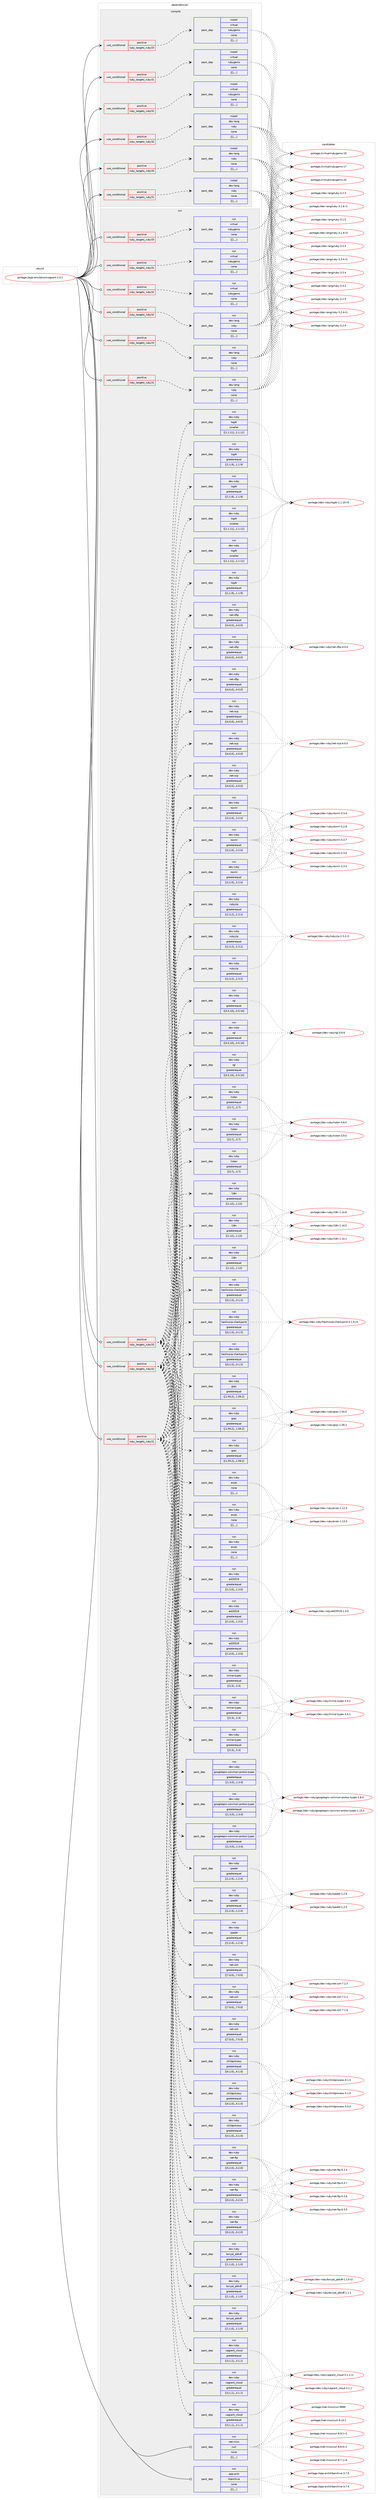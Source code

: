 digraph prolog {

# *************
# Graph options
# *************

newrank=true;
concentrate=true;
compound=true;
graph [rankdir=LR,fontname=Helvetica,fontsize=10,ranksep=1.5];#, ranksep=2.5, nodesep=0.2];
edge  [arrowhead=vee];
node  [fontname=Helvetica,fontsize=10];

# **********
# The ebuild
# **********

subgraph cluster_leftcol {
color=gray;
label=<<i>ebuild</i>>;
id [label="portage://app-emulation/vagrant-2.4.1", color=red, width=4, href="../app-emulation/vagrant-2.4.1.svg"];
}

# ****************
# The dependencies
# ****************

subgraph cluster_midcol {
color=gray;
label=<<i>dependencies</i>>;
subgraph cluster_compile {
fillcolor="#eeeeee";
style=filled;
label=<<i>compile</i>>;
subgraph cond9240 {
dependency31785 [label=<<TABLE BORDER="0" CELLBORDER="1" CELLSPACING="0" CELLPADDING="4"><TR><TD ROWSPAN="3" CELLPADDING="10">use_conditional</TD></TR><TR><TD>positive</TD></TR><TR><TD>ruby_targets_ruby31</TD></TR></TABLE>>, shape=none, color=red];
subgraph pack22210 {
dependency31786 [label=<<TABLE BORDER="0" CELLBORDER="1" CELLSPACING="0" CELLPADDING="4" WIDTH="220"><TR><TD ROWSPAN="6" CELLPADDING="30">pack_dep</TD></TR><TR><TD WIDTH="110">install</TD></TR><TR><TD>dev-lang</TD></TR><TR><TD>ruby</TD></TR><TR><TD>none</TD></TR><TR><TD>[[],,,,]</TD></TR></TABLE>>, shape=none, color=blue];
}
dependency31785:e -> dependency31786:w [weight=20,style="dashed",arrowhead="vee"];
}
id:e -> dependency31785:w [weight=20,style="solid",arrowhead="vee"];
subgraph cond9241 {
dependency31787 [label=<<TABLE BORDER="0" CELLBORDER="1" CELLSPACING="0" CELLPADDING="4"><TR><TD ROWSPAN="3" CELLPADDING="10">use_conditional</TD></TR><TR><TD>positive</TD></TR><TR><TD>ruby_targets_ruby31</TD></TR></TABLE>>, shape=none, color=red];
subgraph pack22211 {
dependency31788 [label=<<TABLE BORDER="0" CELLBORDER="1" CELLSPACING="0" CELLPADDING="4" WIDTH="220"><TR><TD ROWSPAN="6" CELLPADDING="30">pack_dep</TD></TR><TR><TD WIDTH="110">install</TD></TR><TR><TD>virtual</TD></TR><TR><TD>rubygems</TD></TR><TR><TD>none</TD></TR><TR><TD>[[],,,,]</TD></TR></TABLE>>, shape=none, color=blue];
}
dependency31787:e -> dependency31788:w [weight=20,style="dashed",arrowhead="vee"];
}
id:e -> dependency31787:w [weight=20,style="solid",arrowhead="vee"];
subgraph cond9242 {
dependency31789 [label=<<TABLE BORDER="0" CELLBORDER="1" CELLSPACING="0" CELLPADDING="4"><TR><TD ROWSPAN="3" CELLPADDING="10">use_conditional</TD></TR><TR><TD>positive</TD></TR><TR><TD>ruby_targets_ruby32</TD></TR></TABLE>>, shape=none, color=red];
subgraph pack22212 {
dependency31790 [label=<<TABLE BORDER="0" CELLBORDER="1" CELLSPACING="0" CELLPADDING="4" WIDTH="220"><TR><TD ROWSPAN="6" CELLPADDING="30">pack_dep</TD></TR><TR><TD WIDTH="110">install</TD></TR><TR><TD>dev-lang</TD></TR><TR><TD>ruby</TD></TR><TR><TD>none</TD></TR><TR><TD>[[],,,,]</TD></TR></TABLE>>, shape=none, color=blue];
}
dependency31789:e -> dependency31790:w [weight=20,style="dashed",arrowhead="vee"];
}
id:e -> dependency31789:w [weight=20,style="solid",arrowhead="vee"];
subgraph cond9243 {
dependency31791 [label=<<TABLE BORDER="0" CELLBORDER="1" CELLSPACING="0" CELLPADDING="4"><TR><TD ROWSPAN="3" CELLPADDING="10">use_conditional</TD></TR><TR><TD>positive</TD></TR><TR><TD>ruby_targets_ruby32</TD></TR></TABLE>>, shape=none, color=red];
subgraph pack22213 {
dependency31792 [label=<<TABLE BORDER="0" CELLBORDER="1" CELLSPACING="0" CELLPADDING="4" WIDTH="220"><TR><TD ROWSPAN="6" CELLPADDING="30">pack_dep</TD></TR><TR><TD WIDTH="110">install</TD></TR><TR><TD>virtual</TD></TR><TR><TD>rubygems</TD></TR><TR><TD>none</TD></TR><TR><TD>[[],,,,]</TD></TR></TABLE>>, shape=none, color=blue];
}
dependency31791:e -> dependency31792:w [weight=20,style="dashed",arrowhead="vee"];
}
id:e -> dependency31791:w [weight=20,style="solid",arrowhead="vee"];
subgraph cond9244 {
dependency31793 [label=<<TABLE BORDER="0" CELLBORDER="1" CELLSPACING="0" CELLPADDING="4"><TR><TD ROWSPAN="3" CELLPADDING="10">use_conditional</TD></TR><TR><TD>positive</TD></TR><TR><TD>ruby_targets_ruby33</TD></TR></TABLE>>, shape=none, color=red];
subgraph pack22214 {
dependency31794 [label=<<TABLE BORDER="0" CELLBORDER="1" CELLSPACING="0" CELLPADDING="4" WIDTH="220"><TR><TD ROWSPAN="6" CELLPADDING="30">pack_dep</TD></TR><TR><TD WIDTH="110">install</TD></TR><TR><TD>dev-lang</TD></TR><TR><TD>ruby</TD></TR><TR><TD>none</TD></TR><TR><TD>[[],,,,]</TD></TR></TABLE>>, shape=none, color=blue];
}
dependency31793:e -> dependency31794:w [weight=20,style="dashed",arrowhead="vee"];
}
id:e -> dependency31793:w [weight=20,style="solid",arrowhead="vee"];
subgraph cond9245 {
dependency31795 [label=<<TABLE BORDER="0" CELLBORDER="1" CELLSPACING="0" CELLPADDING="4"><TR><TD ROWSPAN="3" CELLPADDING="10">use_conditional</TD></TR><TR><TD>positive</TD></TR><TR><TD>ruby_targets_ruby33</TD></TR></TABLE>>, shape=none, color=red];
subgraph pack22215 {
dependency31796 [label=<<TABLE BORDER="0" CELLBORDER="1" CELLSPACING="0" CELLPADDING="4" WIDTH="220"><TR><TD ROWSPAN="6" CELLPADDING="30">pack_dep</TD></TR><TR><TD WIDTH="110">install</TD></TR><TR><TD>virtual</TD></TR><TR><TD>rubygems</TD></TR><TR><TD>none</TD></TR><TR><TD>[[],,,,]</TD></TR></TABLE>>, shape=none, color=blue];
}
dependency31795:e -> dependency31796:w [weight=20,style="dashed",arrowhead="vee"];
}
id:e -> dependency31795:w [weight=20,style="solid",arrowhead="vee"];
}
subgraph cluster_compileandrun {
fillcolor="#eeeeee";
style=filled;
label=<<i>compile and run</i>>;
}
subgraph cluster_run {
fillcolor="#eeeeee";
style=filled;
label=<<i>run</i>>;
subgraph cond9246 {
dependency31797 [label=<<TABLE BORDER="0" CELLBORDER="1" CELLSPACING="0" CELLPADDING="4"><TR><TD ROWSPAN="3" CELLPADDING="10">use_conditional</TD></TR><TR><TD>positive</TD></TR><TR><TD>ruby_targets_ruby31</TD></TR></TABLE>>, shape=none, color=red];
subgraph pack22216 {
dependency31798 [label=<<TABLE BORDER="0" CELLBORDER="1" CELLSPACING="0" CELLPADDING="4" WIDTH="220"><TR><TD ROWSPAN="6" CELLPADDING="30">pack_dep</TD></TR><TR><TD WIDTH="110">run</TD></TR><TR><TD>dev-lang</TD></TR><TR><TD>ruby</TD></TR><TR><TD>none</TD></TR><TR><TD>[[],,,,]</TD></TR></TABLE>>, shape=none, color=blue];
}
dependency31797:e -> dependency31798:w [weight=20,style="dashed",arrowhead="vee"];
}
id:e -> dependency31797:w [weight=20,style="solid",arrowhead="odot"];
subgraph cond9247 {
dependency31799 [label=<<TABLE BORDER="0" CELLBORDER="1" CELLSPACING="0" CELLPADDING="4"><TR><TD ROWSPAN="3" CELLPADDING="10">use_conditional</TD></TR><TR><TD>positive</TD></TR><TR><TD>ruby_targets_ruby31</TD></TR></TABLE>>, shape=none, color=red];
subgraph pack22217 {
dependency31800 [label=<<TABLE BORDER="0" CELLBORDER="1" CELLSPACING="0" CELLPADDING="4" WIDTH="220"><TR><TD ROWSPAN="6" CELLPADDING="30">pack_dep</TD></TR><TR><TD WIDTH="110">run</TD></TR><TR><TD>dev-ruby</TD></TR><TR><TD>bcrypt_pbkdf</TD></TR><TR><TD>greaterequal</TD></TR><TR><TD>[[1,1,0],,,1.1.0]</TD></TR></TABLE>>, shape=none, color=blue];
}
dependency31799:e -> dependency31800:w [weight=20,style="dashed",arrowhead="vee"];
subgraph pack22218 {
dependency31801 [label=<<TABLE BORDER="0" CELLBORDER="1" CELLSPACING="0" CELLPADDING="4" WIDTH="220"><TR><TD ROWSPAN="6" CELLPADDING="30">pack_dep</TD></TR><TR><TD WIDTH="110">run</TD></TR><TR><TD>dev-ruby</TD></TR><TR><TD>childprocess</TD></TR><TR><TD>greaterequal</TD></TR><TR><TD>[[4,1,0],,,4.1.0]</TD></TR></TABLE>>, shape=none, color=blue];
}
dependency31799:e -> dependency31801:w [weight=20,style="dashed",arrowhead="vee"];
subgraph pack22219 {
dependency31802 [label=<<TABLE BORDER="0" CELLBORDER="1" CELLSPACING="0" CELLPADDING="4" WIDTH="220"><TR><TD ROWSPAN="6" CELLPADDING="30">pack_dep</TD></TR><TR><TD WIDTH="110">run</TD></TR><TR><TD>dev-ruby</TD></TR><TR><TD>ed25519</TD></TR><TR><TD>greaterequal</TD></TR><TR><TD>[[1,3,0],,,1.3.0]</TD></TR></TABLE>>, shape=none, color=blue];
}
dependency31799:e -> dependency31802:w [weight=20,style="dashed",arrowhead="vee"];
subgraph pack22220 {
dependency31803 [label=<<TABLE BORDER="0" CELLBORDER="1" CELLSPACING="0" CELLPADDING="4" WIDTH="220"><TR><TD ROWSPAN="6" CELLPADDING="30">pack_dep</TD></TR><TR><TD WIDTH="110">run</TD></TR><TR><TD>dev-ruby</TD></TR><TR><TD>erubi</TD></TR><TR><TD>none</TD></TR><TR><TD>[[],,,,]</TD></TR></TABLE>>, shape=none, color=blue];
}
dependency31799:e -> dependency31803:w [weight=20,style="dashed",arrowhead="vee"];
subgraph pack22221 {
dependency31804 [label=<<TABLE BORDER="0" CELLBORDER="1" CELLSPACING="0" CELLPADDING="4" WIDTH="220"><TR><TD ROWSPAN="6" CELLPADDING="30">pack_dep</TD></TR><TR><TD WIDTH="110">run</TD></TR><TR><TD>dev-ruby</TD></TR><TR><TD>googleapis-common-protos-types</TD></TR><TR><TD>greaterequal</TD></TR><TR><TD>[[1,3,0],,,1.3.0]</TD></TR></TABLE>>, shape=none, color=blue];
}
dependency31799:e -> dependency31804:w [weight=20,style="dashed",arrowhead="vee"];
subgraph pack22222 {
dependency31805 [label=<<TABLE BORDER="0" CELLBORDER="1" CELLSPACING="0" CELLPADDING="4" WIDTH="220"><TR><TD ROWSPAN="6" CELLPADDING="30">pack_dep</TD></TR><TR><TD WIDTH="110">run</TD></TR><TR><TD>dev-ruby</TD></TR><TR><TD>grpc</TD></TR><TR><TD>greaterequal</TD></TR><TR><TD>[[1,59,2],,,1.59.2]</TD></TR></TABLE>>, shape=none, color=blue];
}
dependency31799:e -> dependency31805:w [weight=20,style="dashed",arrowhead="vee"];
subgraph pack22223 {
dependency31806 [label=<<TABLE BORDER="0" CELLBORDER="1" CELLSPACING="0" CELLPADDING="4" WIDTH="220"><TR><TD ROWSPAN="6" CELLPADDING="30">pack_dep</TD></TR><TR><TD WIDTH="110">run</TD></TR><TR><TD>dev-ruby</TD></TR><TR><TD>hashicorp-checkpoint</TD></TR><TR><TD>greaterequal</TD></TR><TR><TD>[[0,1,5],,,0.1.5]</TD></TR></TABLE>>, shape=none, color=blue];
}
dependency31799:e -> dependency31806:w [weight=20,style="dashed",arrowhead="vee"];
subgraph pack22224 {
dependency31807 [label=<<TABLE BORDER="0" CELLBORDER="1" CELLSPACING="0" CELLPADDING="4" WIDTH="220"><TR><TD ROWSPAN="6" CELLPADDING="30">pack_dep</TD></TR><TR><TD WIDTH="110">run</TD></TR><TR><TD>dev-ruby</TD></TR><TR><TD>i18n</TD></TR><TR><TD>greaterequal</TD></TR><TR><TD>[[1,12],,,1.12]</TD></TR></TABLE>>, shape=none, color=blue];
}
dependency31799:e -> dependency31807:w [weight=20,style="dashed",arrowhead="vee"];
subgraph pack22225 {
dependency31808 [label=<<TABLE BORDER="0" CELLBORDER="1" CELLSPACING="0" CELLPADDING="4" WIDTH="220"><TR><TD ROWSPAN="6" CELLPADDING="30">pack_dep</TD></TR><TR><TD WIDTH="110">run</TD></TR><TR><TD>dev-ruby</TD></TR><TR><TD>listen</TD></TR><TR><TD>greaterequal</TD></TR><TR><TD>[[3,7],,,3.7]</TD></TR></TABLE>>, shape=none, color=blue];
}
dependency31799:e -> dependency31808:w [weight=20,style="dashed",arrowhead="vee"];
subgraph pack22226 {
dependency31809 [label=<<TABLE BORDER="0" CELLBORDER="1" CELLSPACING="0" CELLPADDING="4" WIDTH="220"><TR><TD ROWSPAN="6" CELLPADDING="30">pack_dep</TD></TR><TR><TD WIDTH="110">run</TD></TR><TR><TD>dev-ruby</TD></TR><TR><TD>log4r</TD></TR><TR><TD>greaterequal</TD></TR><TR><TD>[[1,1,9],,,1.1.9]</TD></TR></TABLE>>, shape=none, color=blue];
}
dependency31799:e -> dependency31809:w [weight=20,style="dashed",arrowhead="vee"];
subgraph pack22227 {
dependency31810 [label=<<TABLE BORDER="0" CELLBORDER="1" CELLSPACING="0" CELLPADDING="4" WIDTH="220"><TR><TD ROWSPAN="6" CELLPADDING="30">pack_dep</TD></TR><TR><TD WIDTH="110">run</TD></TR><TR><TD>dev-ruby</TD></TR><TR><TD>log4r</TD></TR><TR><TD>smaller</TD></TR><TR><TD>[[1,1,11],,,1.1.11]</TD></TR></TABLE>>, shape=none, color=blue];
}
dependency31799:e -> dependency31810:w [weight=20,style="dashed",arrowhead="vee"];
subgraph pack22228 {
dependency31811 [label=<<TABLE BORDER="0" CELLBORDER="1" CELLSPACING="0" CELLPADDING="4" WIDTH="220"><TR><TD ROWSPAN="6" CELLPADDING="30">pack_dep</TD></TR><TR><TD WIDTH="110">run</TD></TR><TR><TD>dev-ruby</TD></TR><TR><TD>mime-types</TD></TR><TR><TD>greaterequal</TD></TR><TR><TD>[[3,3],,,3.3]</TD></TR></TABLE>>, shape=none, color=blue];
}
dependency31799:e -> dependency31811:w [weight=20,style="dashed",arrowhead="vee"];
subgraph pack22229 {
dependency31812 [label=<<TABLE BORDER="0" CELLBORDER="1" CELLSPACING="0" CELLPADDING="4" WIDTH="220"><TR><TD ROWSPAN="6" CELLPADDING="30">pack_dep</TD></TR><TR><TD WIDTH="110">run</TD></TR><TR><TD>dev-ruby</TD></TR><TR><TD>net-ftp</TD></TR><TR><TD>greaterequal</TD></TR><TR><TD>[[0,2,0],,,0.2.0]</TD></TR></TABLE>>, shape=none, color=blue];
}
dependency31799:e -> dependency31812:w [weight=20,style="dashed",arrowhead="vee"];
subgraph pack22230 {
dependency31813 [label=<<TABLE BORDER="0" CELLBORDER="1" CELLSPACING="0" CELLPADDING="4" WIDTH="220"><TR><TD ROWSPAN="6" CELLPADDING="30">pack_dep</TD></TR><TR><TD WIDTH="110">run</TD></TR><TR><TD>dev-ruby</TD></TR><TR><TD>net-ssh</TD></TR><TR><TD>greaterequal</TD></TR><TR><TD>[[7,0,0],,,7.0.0]</TD></TR></TABLE>>, shape=none, color=blue];
}
dependency31799:e -> dependency31813:w [weight=20,style="dashed",arrowhead="vee"];
subgraph pack22231 {
dependency31814 [label=<<TABLE BORDER="0" CELLBORDER="1" CELLSPACING="0" CELLPADDING="4" WIDTH="220"><TR><TD ROWSPAN="6" CELLPADDING="30">pack_dep</TD></TR><TR><TD WIDTH="110">run</TD></TR><TR><TD>dev-ruby</TD></TR><TR><TD>net-sftp</TD></TR><TR><TD>greaterequal</TD></TR><TR><TD>[[4,0,0],,,4.0.0]</TD></TR></TABLE>>, shape=none, color=blue];
}
dependency31799:e -> dependency31814:w [weight=20,style="dashed",arrowhead="vee"];
subgraph pack22232 {
dependency31815 [label=<<TABLE BORDER="0" CELLBORDER="1" CELLSPACING="0" CELLPADDING="4" WIDTH="220"><TR><TD ROWSPAN="6" CELLPADDING="30">pack_dep</TD></TR><TR><TD WIDTH="110">run</TD></TR><TR><TD>dev-ruby</TD></TR><TR><TD>net-scp</TD></TR><TR><TD>greaterequal</TD></TR><TR><TD>[[4,0,0],,,4.0.0]</TD></TR></TABLE>>, shape=none, color=blue];
}
dependency31799:e -> dependency31815:w [weight=20,style="dashed",arrowhead="vee"];
subgraph pack22233 {
dependency31816 [label=<<TABLE BORDER="0" CELLBORDER="1" CELLSPACING="0" CELLPADDING="4" WIDTH="220"><TR><TD ROWSPAN="6" CELLPADDING="30">pack_dep</TD></TR><TR><TD WIDTH="110">run</TD></TR><TR><TD>dev-ruby</TD></TR><TR><TD>rexml</TD></TR><TR><TD>greaterequal</TD></TR><TR><TD>[[3,2,0],,,3.2.0]</TD></TR></TABLE>>, shape=none, color=blue];
}
dependency31799:e -> dependency31816:w [weight=20,style="dashed",arrowhead="vee"];
subgraph pack22234 {
dependency31817 [label=<<TABLE BORDER="0" CELLBORDER="1" CELLSPACING="0" CELLPADDING="4" WIDTH="220"><TR><TD ROWSPAN="6" CELLPADDING="30">pack_dep</TD></TR><TR><TD WIDTH="110">run</TD></TR><TR><TD>dev-ruby</TD></TR><TR><TD>rgl</TD></TR><TR><TD>greaterequal</TD></TR><TR><TD>[[0,5,10],,,0.5.10]</TD></TR></TABLE>>, shape=none, color=blue];
}
dependency31799:e -> dependency31817:w [weight=20,style="dashed",arrowhead="vee"];
subgraph pack22235 {
dependency31818 [label=<<TABLE BORDER="0" CELLBORDER="1" CELLSPACING="0" CELLPADDING="4" WIDTH="220"><TR><TD ROWSPAN="6" CELLPADDING="30">pack_dep</TD></TR><TR><TD WIDTH="110">run</TD></TR><TR><TD>dev-ruby</TD></TR><TR><TD>rubyzip</TD></TR><TR><TD>greaterequal</TD></TR><TR><TD>[[2,3,2],,,2.3.2]</TD></TR></TABLE>>, shape=none, color=blue];
}
dependency31799:e -> dependency31818:w [weight=20,style="dashed",arrowhead="vee"];
subgraph pack22236 {
dependency31819 [label=<<TABLE BORDER="0" CELLBORDER="1" CELLSPACING="0" CELLPADDING="4" WIDTH="220"><TR><TD ROWSPAN="6" CELLPADDING="30">pack_dep</TD></TR><TR><TD WIDTH="110">run</TD></TR><TR><TD>dev-ruby</TD></TR><TR><TD>vagrant_cloud</TD></TR><TR><TD>greaterequal</TD></TR><TR><TD>[[3,1,1],,,3.1.1]</TD></TR></TABLE>>, shape=none, color=blue];
}
dependency31799:e -> dependency31819:w [weight=20,style="dashed",arrowhead="vee"];
subgraph pack22237 {
dependency31820 [label=<<TABLE BORDER="0" CELLBORDER="1" CELLSPACING="0" CELLPADDING="4" WIDTH="220"><TR><TD ROWSPAN="6" CELLPADDING="30">pack_dep</TD></TR><TR><TD WIDTH="110">run</TD></TR><TR><TD>dev-ruby</TD></TR><TR><TD>ipaddr</TD></TR><TR><TD>greaterequal</TD></TR><TR><TD>[[1,2,4],,,1.2.4]</TD></TR></TABLE>>, shape=none, color=blue];
}
dependency31799:e -> dependency31820:w [weight=20,style="dashed",arrowhead="vee"];
}
id:e -> dependency31799:w [weight=20,style="solid",arrowhead="odot"];
subgraph cond9248 {
dependency31821 [label=<<TABLE BORDER="0" CELLBORDER="1" CELLSPACING="0" CELLPADDING="4"><TR><TD ROWSPAN="3" CELLPADDING="10">use_conditional</TD></TR><TR><TD>positive</TD></TR><TR><TD>ruby_targets_ruby31</TD></TR></TABLE>>, shape=none, color=red];
subgraph pack22238 {
dependency31822 [label=<<TABLE BORDER="0" CELLBORDER="1" CELLSPACING="0" CELLPADDING="4" WIDTH="220"><TR><TD ROWSPAN="6" CELLPADDING="30">pack_dep</TD></TR><TR><TD WIDTH="110">run</TD></TR><TR><TD>virtual</TD></TR><TR><TD>rubygems</TD></TR><TR><TD>none</TD></TR><TR><TD>[[],,,,]</TD></TR></TABLE>>, shape=none, color=blue];
}
dependency31821:e -> dependency31822:w [weight=20,style="dashed",arrowhead="vee"];
}
id:e -> dependency31821:w [weight=20,style="solid",arrowhead="odot"];
subgraph cond9249 {
dependency31823 [label=<<TABLE BORDER="0" CELLBORDER="1" CELLSPACING="0" CELLPADDING="4"><TR><TD ROWSPAN="3" CELLPADDING="10">use_conditional</TD></TR><TR><TD>positive</TD></TR><TR><TD>ruby_targets_ruby32</TD></TR></TABLE>>, shape=none, color=red];
subgraph pack22239 {
dependency31824 [label=<<TABLE BORDER="0" CELLBORDER="1" CELLSPACING="0" CELLPADDING="4" WIDTH="220"><TR><TD ROWSPAN="6" CELLPADDING="30">pack_dep</TD></TR><TR><TD WIDTH="110">run</TD></TR><TR><TD>dev-lang</TD></TR><TR><TD>ruby</TD></TR><TR><TD>none</TD></TR><TR><TD>[[],,,,]</TD></TR></TABLE>>, shape=none, color=blue];
}
dependency31823:e -> dependency31824:w [weight=20,style="dashed",arrowhead="vee"];
}
id:e -> dependency31823:w [weight=20,style="solid",arrowhead="odot"];
subgraph cond9250 {
dependency31825 [label=<<TABLE BORDER="0" CELLBORDER="1" CELLSPACING="0" CELLPADDING="4"><TR><TD ROWSPAN="3" CELLPADDING="10">use_conditional</TD></TR><TR><TD>positive</TD></TR><TR><TD>ruby_targets_ruby32</TD></TR></TABLE>>, shape=none, color=red];
subgraph pack22240 {
dependency31826 [label=<<TABLE BORDER="0" CELLBORDER="1" CELLSPACING="0" CELLPADDING="4" WIDTH="220"><TR><TD ROWSPAN="6" CELLPADDING="30">pack_dep</TD></TR><TR><TD WIDTH="110">run</TD></TR><TR><TD>dev-ruby</TD></TR><TR><TD>bcrypt_pbkdf</TD></TR><TR><TD>greaterequal</TD></TR><TR><TD>[[1,1,0],,,1.1.0]</TD></TR></TABLE>>, shape=none, color=blue];
}
dependency31825:e -> dependency31826:w [weight=20,style="dashed",arrowhead="vee"];
subgraph pack22241 {
dependency31827 [label=<<TABLE BORDER="0" CELLBORDER="1" CELLSPACING="0" CELLPADDING="4" WIDTH="220"><TR><TD ROWSPAN="6" CELLPADDING="30">pack_dep</TD></TR><TR><TD WIDTH="110">run</TD></TR><TR><TD>dev-ruby</TD></TR><TR><TD>childprocess</TD></TR><TR><TD>greaterequal</TD></TR><TR><TD>[[4,1,0],,,4.1.0]</TD></TR></TABLE>>, shape=none, color=blue];
}
dependency31825:e -> dependency31827:w [weight=20,style="dashed",arrowhead="vee"];
subgraph pack22242 {
dependency31828 [label=<<TABLE BORDER="0" CELLBORDER="1" CELLSPACING="0" CELLPADDING="4" WIDTH="220"><TR><TD ROWSPAN="6" CELLPADDING="30">pack_dep</TD></TR><TR><TD WIDTH="110">run</TD></TR><TR><TD>dev-ruby</TD></TR><TR><TD>ed25519</TD></TR><TR><TD>greaterequal</TD></TR><TR><TD>[[1,3,0],,,1.3.0]</TD></TR></TABLE>>, shape=none, color=blue];
}
dependency31825:e -> dependency31828:w [weight=20,style="dashed",arrowhead="vee"];
subgraph pack22243 {
dependency31829 [label=<<TABLE BORDER="0" CELLBORDER="1" CELLSPACING="0" CELLPADDING="4" WIDTH="220"><TR><TD ROWSPAN="6" CELLPADDING="30">pack_dep</TD></TR><TR><TD WIDTH="110">run</TD></TR><TR><TD>dev-ruby</TD></TR><TR><TD>erubi</TD></TR><TR><TD>none</TD></TR><TR><TD>[[],,,,]</TD></TR></TABLE>>, shape=none, color=blue];
}
dependency31825:e -> dependency31829:w [weight=20,style="dashed",arrowhead="vee"];
subgraph pack22244 {
dependency31830 [label=<<TABLE BORDER="0" CELLBORDER="1" CELLSPACING="0" CELLPADDING="4" WIDTH="220"><TR><TD ROWSPAN="6" CELLPADDING="30">pack_dep</TD></TR><TR><TD WIDTH="110">run</TD></TR><TR><TD>dev-ruby</TD></TR><TR><TD>googleapis-common-protos-types</TD></TR><TR><TD>greaterequal</TD></TR><TR><TD>[[1,3,0],,,1.3.0]</TD></TR></TABLE>>, shape=none, color=blue];
}
dependency31825:e -> dependency31830:w [weight=20,style="dashed",arrowhead="vee"];
subgraph pack22245 {
dependency31831 [label=<<TABLE BORDER="0" CELLBORDER="1" CELLSPACING="0" CELLPADDING="4" WIDTH="220"><TR><TD ROWSPAN="6" CELLPADDING="30">pack_dep</TD></TR><TR><TD WIDTH="110">run</TD></TR><TR><TD>dev-ruby</TD></TR><TR><TD>grpc</TD></TR><TR><TD>greaterequal</TD></TR><TR><TD>[[1,59,2],,,1.59.2]</TD></TR></TABLE>>, shape=none, color=blue];
}
dependency31825:e -> dependency31831:w [weight=20,style="dashed",arrowhead="vee"];
subgraph pack22246 {
dependency31832 [label=<<TABLE BORDER="0" CELLBORDER="1" CELLSPACING="0" CELLPADDING="4" WIDTH="220"><TR><TD ROWSPAN="6" CELLPADDING="30">pack_dep</TD></TR><TR><TD WIDTH="110">run</TD></TR><TR><TD>dev-ruby</TD></TR><TR><TD>hashicorp-checkpoint</TD></TR><TR><TD>greaterequal</TD></TR><TR><TD>[[0,1,5],,,0.1.5]</TD></TR></TABLE>>, shape=none, color=blue];
}
dependency31825:e -> dependency31832:w [weight=20,style="dashed",arrowhead="vee"];
subgraph pack22247 {
dependency31833 [label=<<TABLE BORDER="0" CELLBORDER="1" CELLSPACING="0" CELLPADDING="4" WIDTH="220"><TR><TD ROWSPAN="6" CELLPADDING="30">pack_dep</TD></TR><TR><TD WIDTH="110">run</TD></TR><TR><TD>dev-ruby</TD></TR><TR><TD>i18n</TD></TR><TR><TD>greaterequal</TD></TR><TR><TD>[[1,12],,,1.12]</TD></TR></TABLE>>, shape=none, color=blue];
}
dependency31825:e -> dependency31833:w [weight=20,style="dashed",arrowhead="vee"];
subgraph pack22248 {
dependency31834 [label=<<TABLE BORDER="0" CELLBORDER="1" CELLSPACING="0" CELLPADDING="4" WIDTH="220"><TR><TD ROWSPAN="6" CELLPADDING="30">pack_dep</TD></TR><TR><TD WIDTH="110">run</TD></TR><TR><TD>dev-ruby</TD></TR><TR><TD>listen</TD></TR><TR><TD>greaterequal</TD></TR><TR><TD>[[3,7],,,3.7]</TD></TR></TABLE>>, shape=none, color=blue];
}
dependency31825:e -> dependency31834:w [weight=20,style="dashed",arrowhead="vee"];
subgraph pack22249 {
dependency31835 [label=<<TABLE BORDER="0" CELLBORDER="1" CELLSPACING="0" CELLPADDING="4" WIDTH="220"><TR><TD ROWSPAN="6" CELLPADDING="30">pack_dep</TD></TR><TR><TD WIDTH="110">run</TD></TR><TR><TD>dev-ruby</TD></TR><TR><TD>log4r</TD></TR><TR><TD>greaterequal</TD></TR><TR><TD>[[1,1,9],,,1.1.9]</TD></TR></TABLE>>, shape=none, color=blue];
}
dependency31825:e -> dependency31835:w [weight=20,style="dashed",arrowhead="vee"];
subgraph pack22250 {
dependency31836 [label=<<TABLE BORDER="0" CELLBORDER="1" CELLSPACING="0" CELLPADDING="4" WIDTH="220"><TR><TD ROWSPAN="6" CELLPADDING="30">pack_dep</TD></TR><TR><TD WIDTH="110">run</TD></TR><TR><TD>dev-ruby</TD></TR><TR><TD>log4r</TD></TR><TR><TD>smaller</TD></TR><TR><TD>[[1,1,11],,,1.1.11]</TD></TR></TABLE>>, shape=none, color=blue];
}
dependency31825:e -> dependency31836:w [weight=20,style="dashed",arrowhead="vee"];
subgraph pack22251 {
dependency31837 [label=<<TABLE BORDER="0" CELLBORDER="1" CELLSPACING="0" CELLPADDING="4" WIDTH="220"><TR><TD ROWSPAN="6" CELLPADDING="30">pack_dep</TD></TR><TR><TD WIDTH="110">run</TD></TR><TR><TD>dev-ruby</TD></TR><TR><TD>mime-types</TD></TR><TR><TD>greaterequal</TD></TR><TR><TD>[[3,3],,,3.3]</TD></TR></TABLE>>, shape=none, color=blue];
}
dependency31825:e -> dependency31837:w [weight=20,style="dashed",arrowhead="vee"];
subgraph pack22252 {
dependency31838 [label=<<TABLE BORDER="0" CELLBORDER="1" CELLSPACING="0" CELLPADDING="4" WIDTH="220"><TR><TD ROWSPAN="6" CELLPADDING="30">pack_dep</TD></TR><TR><TD WIDTH="110">run</TD></TR><TR><TD>dev-ruby</TD></TR><TR><TD>net-ftp</TD></TR><TR><TD>greaterequal</TD></TR><TR><TD>[[0,2,0],,,0.2.0]</TD></TR></TABLE>>, shape=none, color=blue];
}
dependency31825:e -> dependency31838:w [weight=20,style="dashed",arrowhead="vee"];
subgraph pack22253 {
dependency31839 [label=<<TABLE BORDER="0" CELLBORDER="1" CELLSPACING="0" CELLPADDING="4" WIDTH="220"><TR><TD ROWSPAN="6" CELLPADDING="30">pack_dep</TD></TR><TR><TD WIDTH="110">run</TD></TR><TR><TD>dev-ruby</TD></TR><TR><TD>net-ssh</TD></TR><TR><TD>greaterequal</TD></TR><TR><TD>[[7,0,0],,,7.0.0]</TD></TR></TABLE>>, shape=none, color=blue];
}
dependency31825:e -> dependency31839:w [weight=20,style="dashed",arrowhead="vee"];
subgraph pack22254 {
dependency31840 [label=<<TABLE BORDER="0" CELLBORDER="1" CELLSPACING="0" CELLPADDING="4" WIDTH="220"><TR><TD ROWSPAN="6" CELLPADDING="30">pack_dep</TD></TR><TR><TD WIDTH="110">run</TD></TR><TR><TD>dev-ruby</TD></TR><TR><TD>net-sftp</TD></TR><TR><TD>greaterequal</TD></TR><TR><TD>[[4,0,0],,,4.0.0]</TD></TR></TABLE>>, shape=none, color=blue];
}
dependency31825:e -> dependency31840:w [weight=20,style="dashed",arrowhead="vee"];
subgraph pack22255 {
dependency31841 [label=<<TABLE BORDER="0" CELLBORDER="1" CELLSPACING="0" CELLPADDING="4" WIDTH="220"><TR><TD ROWSPAN="6" CELLPADDING="30">pack_dep</TD></TR><TR><TD WIDTH="110">run</TD></TR><TR><TD>dev-ruby</TD></TR><TR><TD>net-scp</TD></TR><TR><TD>greaterequal</TD></TR><TR><TD>[[4,0,0],,,4.0.0]</TD></TR></TABLE>>, shape=none, color=blue];
}
dependency31825:e -> dependency31841:w [weight=20,style="dashed",arrowhead="vee"];
subgraph pack22256 {
dependency31842 [label=<<TABLE BORDER="0" CELLBORDER="1" CELLSPACING="0" CELLPADDING="4" WIDTH="220"><TR><TD ROWSPAN="6" CELLPADDING="30">pack_dep</TD></TR><TR><TD WIDTH="110">run</TD></TR><TR><TD>dev-ruby</TD></TR><TR><TD>rexml</TD></TR><TR><TD>greaterequal</TD></TR><TR><TD>[[3,2,0],,,3.2.0]</TD></TR></TABLE>>, shape=none, color=blue];
}
dependency31825:e -> dependency31842:w [weight=20,style="dashed",arrowhead="vee"];
subgraph pack22257 {
dependency31843 [label=<<TABLE BORDER="0" CELLBORDER="1" CELLSPACING="0" CELLPADDING="4" WIDTH="220"><TR><TD ROWSPAN="6" CELLPADDING="30">pack_dep</TD></TR><TR><TD WIDTH="110">run</TD></TR><TR><TD>dev-ruby</TD></TR><TR><TD>rgl</TD></TR><TR><TD>greaterequal</TD></TR><TR><TD>[[0,5,10],,,0.5.10]</TD></TR></TABLE>>, shape=none, color=blue];
}
dependency31825:e -> dependency31843:w [weight=20,style="dashed",arrowhead="vee"];
subgraph pack22258 {
dependency31844 [label=<<TABLE BORDER="0" CELLBORDER="1" CELLSPACING="0" CELLPADDING="4" WIDTH="220"><TR><TD ROWSPAN="6" CELLPADDING="30">pack_dep</TD></TR><TR><TD WIDTH="110">run</TD></TR><TR><TD>dev-ruby</TD></TR><TR><TD>rubyzip</TD></TR><TR><TD>greaterequal</TD></TR><TR><TD>[[2,3,2],,,2.3.2]</TD></TR></TABLE>>, shape=none, color=blue];
}
dependency31825:e -> dependency31844:w [weight=20,style="dashed",arrowhead="vee"];
subgraph pack22259 {
dependency31845 [label=<<TABLE BORDER="0" CELLBORDER="1" CELLSPACING="0" CELLPADDING="4" WIDTH="220"><TR><TD ROWSPAN="6" CELLPADDING="30">pack_dep</TD></TR><TR><TD WIDTH="110">run</TD></TR><TR><TD>dev-ruby</TD></TR><TR><TD>vagrant_cloud</TD></TR><TR><TD>greaterequal</TD></TR><TR><TD>[[3,1,1],,,3.1.1]</TD></TR></TABLE>>, shape=none, color=blue];
}
dependency31825:e -> dependency31845:w [weight=20,style="dashed",arrowhead="vee"];
subgraph pack22260 {
dependency31846 [label=<<TABLE BORDER="0" CELLBORDER="1" CELLSPACING="0" CELLPADDING="4" WIDTH="220"><TR><TD ROWSPAN="6" CELLPADDING="30">pack_dep</TD></TR><TR><TD WIDTH="110">run</TD></TR><TR><TD>dev-ruby</TD></TR><TR><TD>ipaddr</TD></TR><TR><TD>greaterequal</TD></TR><TR><TD>[[1,2,4],,,1.2.4]</TD></TR></TABLE>>, shape=none, color=blue];
}
dependency31825:e -> dependency31846:w [weight=20,style="dashed",arrowhead="vee"];
}
id:e -> dependency31825:w [weight=20,style="solid",arrowhead="odot"];
subgraph cond9251 {
dependency31847 [label=<<TABLE BORDER="0" CELLBORDER="1" CELLSPACING="0" CELLPADDING="4"><TR><TD ROWSPAN="3" CELLPADDING="10">use_conditional</TD></TR><TR><TD>positive</TD></TR><TR><TD>ruby_targets_ruby32</TD></TR></TABLE>>, shape=none, color=red];
subgraph pack22261 {
dependency31848 [label=<<TABLE BORDER="0" CELLBORDER="1" CELLSPACING="0" CELLPADDING="4" WIDTH="220"><TR><TD ROWSPAN="6" CELLPADDING="30">pack_dep</TD></TR><TR><TD WIDTH="110">run</TD></TR><TR><TD>virtual</TD></TR><TR><TD>rubygems</TD></TR><TR><TD>none</TD></TR><TR><TD>[[],,,,]</TD></TR></TABLE>>, shape=none, color=blue];
}
dependency31847:e -> dependency31848:w [weight=20,style="dashed",arrowhead="vee"];
}
id:e -> dependency31847:w [weight=20,style="solid",arrowhead="odot"];
subgraph cond9252 {
dependency31849 [label=<<TABLE BORDER="0" CELLBORDER="1" CELLSPACING="0" CELLPADDING="4"><TR><TD ROWSPAN="3" CELLPADDING="10">use_conditional</TD></TR><TR><TD>positive</TD></TR><TR><TD>ruby_targets_ruby33</TD></TR></TABLE>>, shape=none, color=red];
subgraph pack22262 {
dependency31850 [label=<<TABLE BORDER="0" CELLBORDER="1" CELLSPACING="0" CELLPADDING="4" WIDTH="220"><TR><TD ROWSPAN="6" CELLPADDING="30">pack_dep</TD></TR><TR><TD WIDTH="110">run</TD></TR><TR><TD>dev-lang</TD></TR><TR><TD>ruby</TD></TR><TR><TD>none</TD></TR><TR><TD>[[],,,,]</TD></TR></TABLE>>, shape=none, color=blue];
}
dependency31849:e -> dependency31850:w [weight=20,style="dashed",arrowhead="vee"];
}
id:e -> dependency31849:w [weight=20,style="solid",arrowhead="odot"];
subgraph cond9253 {
dependency31851 [label=<<TABLE BORDER="0" CELLBORDER="1" CELLSPACING="0" CELLPADDING="4"><TR><TD ROWSPAN="3" CELLPADDING="10">use_conditional</TD></TR><TR><TD>positive</TD></TR><TR><TD>ruby_targets_ruby33</TD></TR></TABLE>>, shape=none, color=red];
subgraph pack22263 {
dependency31852 [label=<<TABLE BORDER="0" CELLBORDER="1" CELLSPACING="0" CELLPADDING="4" WIDTH="220"><TR><TD ROWSPAN="6" CELLPADDING="30">pack_dep</TD></TR><TR><TD WIDTH="110">run</TD></TR><TR><TD>dev-ruby</TD></TR><TR><TD>bcrypt_pbkdf</TD></TR><TR><TD>greaterequal</TD></TR><TR><TD>[[1,1,0],,,1.1.0]</TD></TR></TABLE>>, shape=none, color=blue];
}
dependency31851:e -> dependency31852:w [weight=20,style="dashed",arrowhead="vee"];
subgraph pack22264 {
dependency31853 [label=<<TABLE BORDER="0" CELLBORDER="1" CELLSPACING="0" CELLPADDING="4" WIDTH="220"><TR><TD ROWSPAN="6" CELLPADDING="30">pack_dep</TD></TR><TR><TD WIDTH="110">run</TD></TR><TR><TD>dev-ruby</TD></TR><TR><TD>childprocess</TD></TR><TR><TD>greaterequal</TD></TR><TR><TD>[[4,1,0],,,4.1.0]</TD></TR></TABLE>>, shape=none, color=blue];
}
dependency31851:e -> dependency31853:w [weight=20,style="dashed",arrowhead="vee"];
subgraph pack22265 {
dependency31854 [label=<<TABLE BORDER="0" CELLBORDER="1" CELLSPACING="0" CELLPADDING="4" WIDTH="220"><TR><TD ROWSPAN="6" CELLPADDING="30">pack_dep</TD></TR><TR><TD WIDTH="110">run</TD></TR><TR><TD>dev-ruby</TD></TR><TR><TD>ed25519</TD></TR><TR><TD>greaterequal</TD></TR><TR><TD>[[1,3,0],,,1.3.0]</TD></TR></TABLE>>, shape=none, color=blue];
}
dependency31851:e -> dependency31854:w [weight=20,style="dashed",arrowhead="vee"];
subgraph pack22266 {
dependency31855 [label=<<TABLE BORDER="0" CELLBORDER="1" CELLSPACING="0" CELLPADDING="4" WIDTH="220"><TR><TD ROWSPAN="6" CELLPADDING="30">pack_dep</TD></TR><TR><TD WIDTH="110">run</TD></TR><TR><TD>dev-ruby</TD></TR><TR><TD>erubi</TD></TR><TR><TD>none</TD></TR><TR><TD>[[],,,,]</TD></TR></TABLE>>, shape=none, color=blue];
}
dependency31851:e -> dependency31855:w [weight=20,style="dashed",arrowhead="vee"];
subgraph pack22267 {
dependency31856 [label=<<TABLE BORDER="0" CELLBORDER="1" CELLSPACING="0" CELLPADDING="4" WIDTH="220"><TR><TD ROWSPAN="6" CELLPADDING="30">pack_dep</TD></TR><TR><TD WIDTH="110">run</TD></TR><TR><TD>dev-ruby</TD></TR><TR><TD>googleapis-common-protos-types</TD></TR><TR><TD>greaterequal</TD></TR><TR><TD>[[1,3,0],,,1.3.0]</TD></TR></TABLE>>, shape=none, color=blue];
}
dependency31851:e -> dependency31856:w [weight=20,style="dashed",arrowhead="vee"];
subgraph pack22268 {
dependency31857 [label=<<TABLE BORDER="0" CELLBORDER="1" CELLSPACING="0" CELLPADDING="4" WIDTH="220"><TR><TD ROWSPAN="6" CELLPADDING="30">pack_dep</TD></TR><TR><TD WIDTH="110">run</TD></TR><TR><TD>dev-ruby</TD></TR><TR><TD>grpc</TD></TR><TR><TD>greaterequal</TD></TR><TR><TD>[[1,59,2],,,1.59.2]</TD></TR></TABLE>>, shape=none, color=blue];
}
dependency31851:e -> dependency31857:w [weight=20,style="dashed",arrowhead="vee"];
subgraph pack22269 {
dependency31858 [label=<<TABLE BORDER="0" CELLBORDER="1" CELLSPACING="0" CELLPADDING="4" WIDTH="220"><TR><TD ROWSPAN="6" CELLPADDING="30">pack_dep</TD></TR><TR><TD WIDTH="110">run</TD></TR><TR><TD>dev-ruby</TD></TR><TR><TD>hashicorp-checkpoint</TD></TR><TR><TD>greaterequal</TD></TR><TR><TD>[[0,1,5],,,0.1.5]</TD></TR></TABLE>>, shape=none, color=blue];
}
dependency31851:e -> dependency31858:w [weight=20,style="dashed",arrowhead="vee"];
subgraph pack22270 {
dependency31859 [label=<<TABLE BORDER="0" CELLBORDER="1" CELLSPACING="0" CELLPADDING="4" WIDTH="220"><TR><TD ROWSPAN="6" CELLPADDING="30">pack_dep</TD></TR><TR><TD WIDTH="110">run</TD></TR><TR><TD>dev-ruby</TD></TR><TR><TD>i18n</TD></TR><TR><TD>greaterequal</TD></TR><TR><TD>[[1,12],,,1.12]</TD></TR></TABLE>>, shape=none, color=blue];
}
dependency31851:e -> dependency31859:w [weight=20,style="dashed",arrowhead="vee"];
subgraph pack22271 {
dependency31860 [label=<<TABLE BORDER="0" CELLBORDER="1" CELLSPACING="0" CELLPADDING="4" WIDTH="220"><TR><TD ROWSPAN="6" CELLPADDING="30">pack_dep</TD></TR><TR><TD WIDTH="110">run</TD></TR><TR><TD>dev-ruby</TD></TR><TR><TD>listen</TD></TR><TR><TD>greaterequal</TD></TR><TR><TD>[[3,7],,,3.7]</TD></TR></TABLE>>, shape=none, color=blue];
}
dependency31851:e -> dependency31860:w [weight=20,style="dashed",arrowhead="vee"];
subgraph pack22272 {
dependency31861 [label=<<TABLE BORDER="0" CELLBORDER="1" CELLSPACING="0" CELLPADDING="4" WIDTH="220"><TR><TD ROWSPAN="6" CELLPADDING="30">pack_dep</TD></TR><TR><TD WIDTH="110">run</TD></TR><TR><TD>dev-ruby</TD></TR><TR><TD>log4r</TD></TR><TR><TD>greaterequal</TD></TR><TR><TD>[[1,1,9],,,1.1.9]</TD></TR></TABLE>>, shape=none, color=blue];
}
dependency31851:e -> dependency31861:w [weight=20,style="dashed",arrowhead="vee"];
subgraph pack22273 {
dependency31862 [label=<<TABLE BORDER="0" CELLBORDER="1" CELLSPACING="0" CELLPADDING="4" WIDTH="220"><TR><TD ROWSPAN="6" CELLPADDING="30">pack_dep</TD></TR><TR><TD WIDTH="110">run</TD></TR><TR><TD>dev-ruby</TD></TR><TR><TD>log4r</TD></TR><TR><TD>smaller</TD></TR><TR><TD>[[1,1,11],,,1.1.11]</TD></TR></TABLE>>, shape=none, color=blue];
}
dependency31851:e -> dependency31862:w [weight=20,style="dashed",arrowhead="vee"];
subgraph pack22274 {
dependency31863 [label=<<TABLE BORDER="0" CELLBORDER="1" CELLSPACING="0" CELLPADDING="4" WIDTH="220"><TR><TD ROWSPAN="6" CELLPADDING="30">pack_dep</TD></TR><TR><TD WIDTH="110">run</TD></TR><TR><TD>dev-ruby</TD></TR><TR><TD>mime-types</TD></TR><TR><TD>greaterequal</TD></TR><TR><TD>[[3,3],,,3.3]</TD></TR></TABLE>>, shape=none, color=blue];
}
dependency31851:e -> dependency31863:w [weight=20,style="dashed",arrowhead="vee"];
subgraph pack22275 {
dependency31864 [label=<<TABLE BORDER="0" CELLBORDER="1" CELLSPACING="0" CELLPADDING="4" WIDTH="220"><TR><TD ROWSPAN="6" CELLPADDING="30">pack_dep</TD></TR><TR><TD WIDTH="110">run</TD></TR><TR><TD>dev-ruby</TD></TR><TR><TD>net-ftp</TD></TR><TR><TD>greaterequal</TD></TR><TR><TD>[[0,2,0],,,0.2.0]</TD></TR></TABLE>>, shape=none, color=blue];
}
dependency31851:e -> dependency31864:w [weight=20,style="dashed",arrowhead="vee"];
subgraph pack22276 {
dependency31865 [label=<<TABLE BORDER="0" CELLBORDER="1" CELLSPACING="0" CELLPADDING="4" WIDTH="220"><TR><TD ROWSPAN="6" CELLPADDING="30">pack_dep</TD></TR><TR><TD WIDTH="110">run</TD></TR><TR><TD>dev-ruby</TD></TR><TR><TD>net-ssh</TD></TR><TR><TD>greaterequal</TD></TR><TR><TD>[[7,0,0],,,7.0.0]</TD></TR></TABLE>>, shape=none, color=blue];
}
dependency31851:e -> dependency31865:w [weight=20,style="dashed",arrowhead="vee"];
subgraph pack22277 {
dependency31866 [label=<<TABLE BORDER="0" CELLBORDER="1" CELLSPACING="0" CELLPADDING="4" WIDTH="220"><TR><TD ROWSPAN="6" CELLPADDING="30">pack_dep</TD></TR><TR><TD WIDTH="110">run</TD></TR><TR><TD>dev-ruby</TD></TR><TR><TD>net-sftp</TD></TR><TR><TD>greaterequal</TD></TR><TR><TD>[[4,0,0],,,4.0.0]</TD></TR></TABLE>>, shape=none, color=blue];
}
dependency31851:e -> dependency31866:w [weight=20,style="dashed",arrowhead="vee"];
subgraph pack22278 {
dependency31867 [label=<<TABLE BORDER="0" CELLBORDER="1" CELLSPACING="0" CELLPADDING="4" WIDTH="220"><TR><TD ROWSPAN="6" CELLPADDING="30">pack_dep</TD></TR><TR><TD WIDTH="110">run</TD></TR><TR><TD>dev-ruby</TD></TR><TR><TD>net-scp</TD></TR><TR><TD>greaterequal</TD></TR><TR><TD>[[4,0,0],,,4.0.0]</TD></TR></TABLE>>, shape=none, color=blue];
}
dependency31851:e -> dependency31867:w [weight=20,style="dashed",arrowhead="vee"];
subgraph pack22279 {
dependency31868 [label=<<TABLE BORDER="0" CELLBORDER="1" CELLSPACING="0" CELLPADDING="4" WIDTH="220"><TR><TD ROWSPAN="6" CELLPADDING="30">pack_dep</TD></TR><TR><TD WIDTH="110">run</TD></TR><TR><TD>dev-ruby</TD></TR><TR><TD>rexml</TD></TR><TR><TD>greaterequal</TD></TR><TR><TD>[[3,2,0],,,3.2.0]</TD></TR></TABLE>>, shape=none, color=blue];
}
dependency31851:e -> dependency31868:w [weight=20,style="dashed",arrowhead="vee"];
subgraph pack22280 {
dependency31869 [label=<<TABLE BORDER="0" CELLBORDER="1" CELLSPACING="0" CELLPADDING="4" WIDTH="220"><TR><TD ROWSPAN="6" CELLPADDING="30">pack_dep</TD></TR><TR><TD WIDTH="110">run</TD></TR><TR><TD>dev-ruby</TD></TR><TR><TD>rgl</TD></TR><TR><TD>greaterequal</TD></TR><TR><TD>[[0,5,10],,,0.5.10]</TD></TR></TABLE>>, shape=none, color=blue];
}
dependency31851:e -> dependency31869:w [weight=20,style="dashed",arrowhead="vee"];
subgraph pack22281 {
dependency31870 [label=<<TABLE BORDER="0" CELLBORDER="1" CELLSPACING="0" CELLPADDING="4" WIDTH="220"><TR><TD ROWSPAN="6" CELLPADDING="30">pack_dep</TD></TR><TR><TD WIDTH="110">run</TD></TR><TR><TD>dev-ruby</TD></TR><TR><TD>rubyzip</TD></TR><TR><TD>greaterequal</TD></TR><TR><TD>[[2,3,2],,,2.3.2]</TD></TR></TABLE>>, shape=none, color=blue];
}
dependency31851:e -> dependency31870:w [weight=20,style="dashed",arrowhead="vee"];
subgraph pack22282 {
dependency31871 [label=<<TABLE BORDER="0" CELLBORDER="1" CELLSPACING="0" CELLPADDING="4" WIDTH="220"><TR><TD ROWSPAN="6" CELLPADDING="30">pack_dep</TD></TR><TR><TD WIDTH="110">run</TD></TR><TR><TD>dev-ruby</TD></TR><TR><TD>vagrant_cloud</TD></TR><TR><TD>greaterequal</TD></TR><TR><TD>[[3,1,1],,,3.1.1]</TD></TR></TABLE>>, shape=none, color=blue];
}
dependency31851:e -> dependency31871:w [weight=20,style="dashed",arrowhead="vee"];
subgraph pack22283 {
dependency31872 [label=<<TABLE BORDER="0" CELLBORDER="1" CELLSPACING="0" CELLPADDING="4" WIDTH="220"><TR><TD ROWSPAN="6" CELLPADDING="30">pack_dep</TD></TR><TR><TD WIDTH="110">run</TD></TR><TR><TD>dev-ruby</TD></TR><TR><TD>ipaddr</TD></TR><TR><TD>greaterequal</TD></TR><TR><TD>[[1,2,4],,,1.2.4]</TD></TR></TABLE>>, shape=none, color=blue];
}
dependency31851:e -> dependency31872:w [weight=20,style="dashed",arrowhead="vee"];
}
id:e -> dependency31851:w [weight=20,style="solid",arrowhead="odot"];
subgraph cond9254 {
dependency31873 [label=<<TABLE BORDER="0" CELLBORDER="1" CELLSPACING="0" CELLPADDING="4"><TR><TD ROWSPAN="3" CELLPADDING="10">use_conditional</TD></TR><TR><TD>positive</TD></TR><TR><TD>ruby_targets_ruby33</TD></TR></TABLE>>, shape=none, color=red];
subgraph pack22284 {
dependency31874 [label=<<TABLE BORDER="0" CELLBORDER="1" CELLSPACING="0" CELLPADDING="4" WIDTH="220"><TR><TD ROWSPAN="6" CELLPADDING="30">pack_dep</TD></TR><TR><TD WIDTH="110">run</TD></TR><TR><TD>virtual</TD></TR><TR><TD>rubygems</TD></TR><TR><TD>none</TD></TR><TR><TD>[[],,,,]</TD></TR></TABLE>>, shape=none, color=blue];
}
dependency31873:e -> dependency31874:w [weight=20,style="dashed",arrowhead="vee"];
}
id:e -> dependency31873:w [weight=20,style="solid",arrowhead="odot"];
subgraph pack22285 {
dependency31875 [label=<<TABLE BORDER="0" CELLBORDER="1" CELLSPACING="0" CELLPADDING="4" WIDTH="220"><TR><TD ROWSPAN="6" CELLPADDING="30">pack_dep</TD></TR><TR><TD WIDTH="110">run</TD></TR><TR><TD>app-arch</TD></TR><TR><TD>libarchive</TD></TR><TR><TD>none</TD></TR><TR><TD>[[],,,,]</TD></TR></TABLE>>, shape=none, color=blue];
}
id:e -> dependency31875:w [weight=20,style="solid",arrowhead="odot"];
subgraph pack22286 {
dependency31876 [label=<<TABLE BORDER="0" CELLBORDER="1" CELLSPACING="0" CELLPADDING="4" WIDTH="220"><TR><TD ROWSPAN="6" CELLPADDING="30">pack_dep</TD></TR><TR><TD WIDTH="110">run</TD></TR><TR><TD>net-misc</TD></TR><TR><TD>curl</TD></TR><TR><TD>none</TD></TR><TR><TD>[[],,,,]</TD></TR></TABLE>>, shape=none, color=blue];
}
id:e -> dependency31876:w [weight=20,style="solid",arrowhead="odot"];
}
}

# **************
# The candidates
# **************

subgraph cluster_choices {
rank=same;
color=gray;
label=<<i>candidates</i>>;

subgraph choice22210 {
color=black;
nodesep=1;
choice10010111845108971101034711411798121455146514653 [label="portage://dev-lang/ruby-3.3.5", color=red, width=4,href="../dev-lang/ruby-3.3.5.svg"];
choice100101118451089711010347114117981214551465146524511449 [label="portage://dev-lang/ruby-3.3.4-r1", color=red, width=4,href="../dev-lang/ruby-3.3.4-r1.svg"];
choice10010111845108971101034711411798121455146514652 [label="portage://dev-lang/ruby-3.3.4", color=red, width=4,href="../dev-lang/ruby-3.3.4.svg"];
choice10010111845108971101034711411798121455146514650 [label="portage://dev-lang/ruby-3.3.2", color=red, width=4,href="../dev-lang/ruby-3.3.2.svg"];
choice10010111845108971101034711411798121455146504653 [label="portage://dev-lang/ruby-3.2.5", color=red, width=4,href="../dev-lang/ruby-3.2.5.svg"];
choice100101118451089711010347114117981214551465046524511449 [label="portage://dev-lang/ruby-3.2.4-r1", color=red, width=4,href="../dev-lang/ruby-3.2.4-r1.svg"];
choice10010111845108971101034711411798121455146504652 [label="portage://dev-lang/ruby-3.2.4", color=red, width=4,href="../dev-lang/ruby-3.2.4.svg"];
choice10010111845108971101034711411798121455146504651 [label="portage://dev-lang/ruby-3.2.3", color=red, width=4,href="../dev-lang/ruby-3.2.3.svg"];
choice100101118451089711010347114117981214551464946544511449 [label="portage://dev-lang/ruby-3.1.6-r1", color=red, width=4,href="../dev-lang/ruby-3.1.6-r1.svg"];
choice10010111845108971101034711411798121455146494653 [label="portage://dev-lang/ruby-3.1.5", color=red, width=4,href="../dev-lang/ruby-3.1.5.svg"];
choice100101118451089711010347114117981214551464946524511451 [label="portage://dev-lang/ruby-3.1.4-r3", color=red, width=4,href="../dev-lang/ruby-3.1.4-r3.svg"];
dependency31786:e -> choice10010111845108971101034711411798121455146514653:w [style=dotted,weight="100"];
dependency31786:e -> choice100101118451089711010347114117981214551465146524511449:w [style=dotted,weight="100"];
dependency31786:e -> choice10010111845108971101034711411798121455146514652:w [style=dotted,weight="100"];
dependency31786:e -> choice10010111845108971101034711411798121455146514650:w [style=dotted,weight="100"];
dependency31786:e -> choice10010111845108971101034711411798121455146504653:w [style=dotted,weight="100"];
dependency31786:e -> choice100101118451089711010347114117981214551465046524511449:w [style=dotted,weight="100"];
dependency31786:e -> choice10010111845108971101034711411798121455146504652:w [style=dotted,weight="100"];
dependency31786:e -> choice10010111845108971101034711411798121455146504651:w [style=dotted,weight="100"];
dependency31786:e -> choice100101118451089711010347114117981214551464946544511449:w [style=dotted,weight="100"];
dependency31786:e -> choice10010111845108971101034711411798121455146494653:w [style=dotted,weight="100"];
dependency31786:e -> choice100101118451089711010347114117981214551464946524511451:w [style=dotted,weight="100"];
}
subgraph choice22211 {
color=black;
nodesep=1;
choice118105114116117971084711411798121103101109115455048 [label="portage://virtual/rubygems-20", color=red, width=4,href="../virtual/rubygems-20.svg"];
choice118105114116117971084711411798121103101109115454957 [label="portage://virtual/rubygems-19", color=red, width=4,href="../virtual/rubygems-19.svg"];
choice118105114116117971084711411798121103101109115454955 [label="portage://virtual/rubygems-17", color=red, width=4,href="../virtual/rubygems-17.svg"];
dependency31788:e -> choice118105114116117971084711411798121103101109115455048:w [style=dotted,weight="100"];
dependency31788:e -> choice118105114116117971084711411798121103101109115454957:w [style=dotted,weight="100"];
dependency31788:e -> choice118105114116117971084711411798121103101109115454955:w [style=dotted,weight="100"];
}
subgraph choice22212 {
color=black;
nodesep=1;
choice10010111845108971101034711411798121455146514653 [label="portage://dev-lang/ruby-3.3.5", color=red, width=4,href="../dev-lang/ruby-3.3.5.svg"];
choice100101118451089711010347114117981214551465146524511449 [label="portage://dev-lang/ruby-3.3.4-r1", color=red, width=4,href="../dev-lang/ruby-3.3.4-r1.svg"];
choice10010111845108971101034711411798121455146514652 [label="portage://dev-lang/ruby-3.3.4", color=red, width=4,href="../dev-lang/ruby-3.3.4.svg"];
choice10010111845108971101034711411798121455146514650 [label="portage://dev-lang/ruby-3.3.2", color=red, width=4,href="../dev-lang/ruby-3.3.2.svg"];
choice10010111845108971101034711411798121455146504653 [label="portage://dev-lang/ruby-3.2.5", color=red, width=4,href="../dev-lang/ruby-3.2.5.svg"];
choice100101118451089711010347114117981214551465046524511449 [label="portage://dev-lang/ruby-3.2.4-r1", color=red, width=4,href="../dev-lang/ruby-3.2.4-r1.svg"];
choice10010111845108971101034711411798121455146504652 [label="portage://dev-lang/ruby-3.2.4", color=red, width=4,href="../dev-lang/ruby-3.2.4.svg"];
choice10010111845108971101034711411798121455146504651 [label="portage://dev-lang/ruby-3.2.3", color=red, width=4,href="../dev-lang/ruby-3.2.3.svg"];
choice100101118451089711010347114117981214551464946544511449 [label="portage://dev-lang/ruby-3.1.6-r1", color=red, width=4,href="../dev-lang/ruby-3.1.6-r1.svg"];
choice10010111845108971101034711411798121455146494653 [label="portage://dev-lang/ruby-3.1.5", color=red, width=4,href="../dev-lang/ruby-3.1.5.svg"];
choice100101118451089711010347114117981214551464946524511451 [label="portage://dev-lang/ruby-3.1.4-r3", color=red, width=4,href="../dev-lang/ruby-3.1.4-r3.svg"];
dependency31790:e -> choice10010111845108971101034711411798121455146514653:w [style=dotted,weight="100"];
dependency31790:e -> choice100101118451089711010347114117981214551465146524511449:w [style=dotted,weight="100"];
dependency31790:e -> choice10010111845108971101034711411798121455146514652:w [style=dotted,weight="100"];
dependency31790:e -> choice10010111845108971101034711411798121455146514650:w [style=dotted,weight="100"];
dependency31790:e -> choice10010111845108971101034711411798121455146504653:w [style=dotted,weight="100"];
dependency31790:e -> choice100101118451089711010347114117981214551465046524511449:w [style=dotted,weight="100"];
dependency31790:e -> choice10010111845108971101034711411798121455146504652:w [style=dotted,weight="100"];
dependency31790:e -> choice10010111845108971101034711411798121455146504651:w [style=dotted,weight="100"];
dependency31790:e -> choice100101118451089711010347114117981214551464946544511449:w [style=dotted,weight="100"];
dependency31790:e -> choice10010111845108971101034711411798121455146494653:w [style=dotted,weight="100"];
dependency31790:e -> choice100101118451089711010347114117981214551464946524511451:w [style=dotted,weight="100"];
}
subgraph choice22213 {
color=black;
nodesep=1;
choice118105114116117971084711411798121103101109115455048 [label="portage://virtual/rubygems-20", color=red, width=4,href="../virtual/rubygems-20.svg"];
choice118105114116117971084711411798121103101109115454957 [label="portage://virtual/rubygems-19", color=red, width=4,href="../virtual/rubygems-19.svg"];
choice118105114116117971084711411798121103101109115454955 [label="portage://virtual/rubygems-17", color=red, width=4,href="../virtual/rubygems-17.svg"];
dependency31792:e -> choice118105114116117971084711411798121103101109115455048:w [style=dotted,weight="100"];
dependency31792:e -> choice118105114116117971084711411798121103101109115454957:w [style=dotted,weight="100"];
dependency31792:e -> choice118105114116117971084711411798121103101109115454955:w [style=dotted,weight="100"];
}
subgraph choice22214 {
color=black;
nodesep=1;
choice10010111845108971101034711411798121455146514653 [label="portage://dev-lang/ruby-3.3.5", color=red, width=4,href="../dev-lang/ruby-3.3.5.svg"];
choice100101118451089711010347114117981214551465146524511449 [label="portage://dev-lang/ruby-3.3.4-r1", color=red, width=4,href="../dev-lang/ruby-3.3.4-r1.svg"];
choice10010111845108971101034711411798121455146514652 [label="portage://dev-lang/ruby-3.3.4", color=red, width=4,href="../dev-lang/ruby-3.3.4.svg"];
choice10010111845108971101034711411798121455146514650 [label="portage://dev-lang/ruby-3.3.2", color=red, width=4,href="../dev-lang/ruby-3.3.2.svg"];
choice10010111845108971101034711411798121455146504653 [label="portage://dev-lang/ruby-3.2.5", color=red, width=4,href="../dev-lang/ruby-3.2.5.svg"];
choice100101118451089711010347114117981214551465046524511449 [label="portage://dev-lang/ruby-3.2.4-r1", color=red, width=4,href="../dev-lang/ruby-3.2.4-r1.svg"];
choice10010111845108971101034711411798121455146504652 [label="portage://dev-lang/ruby-3.2.4", color=red, width=4,href="../dev-lang/ruby-3.2.4.svg"];
choice10010111845108971101034711411798121455146504651 [label="portage://dev-lang/ruby-3.2.3", color=red, width=4,href="../dev-lang/ruby-3.2.3.svg"];
choice100101118451089711010347114117981214551464946544511449 [label="portage://dev-lang/ruby-3.1.6-r1", color=red, width=4,href="../dev-lang/ruby-3.1.6-r1.svg"];
choice10010111845108971101034711411798121455146494653 [label="portage://dev-lang/ruby-3.1.5", color=red, width=4,href="../dev-lang/ruby-3.1.5.svg"];
choice100101118451089711010347114117981214551464946524511451 [label="portage://dev-lang/ruby-3.1.4-r3", color=red, width=4,href="../dev-lang/ruby-3.1.4-r3.svg"];
dependency31794:e -> choice10010111845108971101034711411798121455146514653:w [style=dotted,weight="100"];
dependency31794:e -> choice100101118451089711010347114117981214551465146524511449:w [style=dotted,weight="100"];
dependency31794:e -> choice10010111845108971101034711411798121455146514652:w [style=dotted,weight="100"];
dependency31794:e -> choice10010111845108971101034711411798121455146514650:w [style=dotted,weight="100"];
dependency31794:e -> choice10010111845108971101034711411798121455146504653:w [style=dotted,weight="100"];
dependency31794:e -> choice100101118451089711010347114117981214551465046524511449:w [style=dotted,weight="100"];
dependency31794:e -> choice10010111845108971101034711411798121455146504652:w [style=dotted,weight="100"];
dependency31794:e -> choice10010111845108971101034711411798121455146504651:w [style=dotted,weight="100"];
dependency31794:e -> choice100101118451089711010347114117981214551464946544511449:w [style=dotted,weight="100"];
dependency31794:e -> choice10010111845108971101034711411798121455146494653:w [style=dotted,weight="100"];
dependency31794:e -> choice100101118451089711010347114117981214551464946524511451:w [style=dotted,weight="100"];
}
subgraph choice22215 {
color=black;
nodesep=1;
choice118105114116117971084711411798121103101109115455048 [label="portage://virtual/rubygems-20", color=red, width=4,href="../virtual/rubygems-20.svg"];
choice118105114116117971084711411798121103101109115454957 [label="portage://virtual/rubygems-19", color=red, width=4,href="../virtual/rubygems-19.svg"];
choice118105114116117971084711411798121103101109115454955 [label="portage://virtual/rubygems-17", color=red, width=4,href="../virtual/rubygems-17.svg"];
dependency31796:e -> choice118105114116117971084711411798121103101109115455048:w [style=dotted,weight="100"];
dependency31796:e -> choice118105114116117971084711411798121103101109115454957:w [style=dotted,weight="100"];
dependency31796:e -> choice118105114116117971084711411798121103101109115454955:w [style=dotted,weight="100"];
}
subgraph choice22216 {
color=black;
nodesep=1;
choice10010111845108971101034711411798121455146514653 [label="portage://dev-lang/ruby-3.3.5", color=red, width=4,href="../dev-lang/ruby-3.3.5.svg"];
choice100101118451089711010347114117981214551465146524511449 [label="portage://dev-lang/ruby-3.3.4-r1", color=red, width=4,href="../dev-lang/ruby-3.3.4-r1.svg"];
choice10010111845108971101034711411798121455146514652 [label="portage://dev-lang/ruby-3.3.4", color=red, width=4,href="../dev-lang/ruby-3.3.4.svg"];
choice10010111845108971101034711411798121455146514650 [label="portage://dev-lang/ruby-3.3.2", color=red, width=4,href="../dev-lang/ruby-3.3.2.svg"];
choice10010111845108971101034711411798121455146504653 [label="portage://dev-lang/ruby-3.2.5", color=red, width=4,href="../dev-lang/ruby-3.2.5.svg"];
choice100101118451089711010347114117981214551465046524511449 [label="portage://dev-lang/ruby-3.2.4-r1", color=red, width=4,href="../dev-lang/ruby-3.2.4-r1.svg"];
choice10010111845108971101034711411798121455146504652 [label="portage://dev-lang/ruby-3.2.4", color=red, width=4,href="../dev-lang/ruby-3.2.4.svg"];
choice10010111845108971101034711411798121455146504651 [label="portage://dev-lang/ruby-3.2.3", color=red, width=4,href="../dev-lang/ruby-3.2.3.svg"];
choice100101118451089711010347114117981214551464946544511449 [label="portage://dev-lang/ruby-3.1.6-r1", color=red, width=4,href="../dev-lang/ruby-3.1.6-r1.svg"];
choice10010111845108971101034711411798121455146494653 [label="portage://dev-lang/ruby-3.1.5", color=red, width=4,href="../dev-lang/ruby-3.1.5.svg"];
choice100101118451089711010347114117981214551464946524511451 [label="portage://dev-lang/ruby-3.1.4-r3", color=red, width=4,href="../dev-lang/ruby-3.1.4-r3.svg"];
dependency31798:e -> choice10010111845108971101034711411798121455146514653:w [style=dotted,weight="100"];
dependency31798:e -> choice100101118451089711010347114117981214551465146524511449:w [style=dotted,weight="100"];
dependency31798:e -> choice10010111845108971101034711411798121455146514652:w [style=dotted,weight="100"];
dependency31798:e -> choice10010111845108971101034711411798121455146514650:w [style=dotted,weight="100"];
dependency31798:e -> choice10010111845108971101034711411798121455146504653:w [style=dotted,weight="100"];
dependency31798:e -> choice100101118451089711010347114117981214551465046524511449:w [style=dotted,weight="100"];
dependency31798:e -> choice10010111845108971101034711411798121455146504652:w [style=dotted,weight="100"];
dependency31798:e -> choice10010111845108971101034711411798121455146504651:w [style=dotted,weight="100"];
dependency31798:e -> choice100101118451089711010347114117981214551464946544511449:w [style=dotted,weight="100"];
dependency31798:e -> choice10010111845108971101034711411798121455146494653:w [style=dotted,weight="100"];
dependency31798:e -> choice100101118451089711010347114117981214551464946524511451:w [style=dotted,weight="100"];
}
subgraph choice22217 {
color=black;
nodesep=1;
choice10010111845114117981214798991141211121169511298107100102454946494649 [label="portage://dev-ruby/bcrypt_pbkdf-1.1.1", color=red, width=4,href="../dev-ruby/bcrypt_pbkdf-1.1.1.svg"];
choice100101118451141179812147989911412111211695112981071001024549464946484511450 [label="portage://dev-ruby/bcrypt_pbkdf-1.1.0-r2", color=red, width=4,href="../dev-ruby/bcrypt_pbkdf-1.1.0-r2.svg"];
dependency31800:e -> choice10010111845114117981214798991141211121169511298107100102454946494649:w [style=dotted,weight="100"];
dependency31800:e -> choice100101118451141179812147989911412111211695112981071001024549464946484511450:w [style=dotted,weight="100"];
}
subgraph choice22218 {
color=black;
nodesep=1;
choice1001011184511411798121479910410510810011211411199101115115455346494648 [label="portage://dev-ruby/childprocess-5.1.0", color=red, width=4,href="../dev-ruby/childprocess-5.1.0.svg"];
choice1001011184511411798121479910410510810011211411199101115115455346484648 [label="portage://dev-ruby/childprocess-5.0.0", color=red, width=4,href="../dev-ruby/childprocess-5.0.0.svg"];
choice1001011184511411798121479910410510810011211411199101115115455246494648 [label="portage://dev-ruby/childprocess-4.1.0", color=red, width=4,href="../dev-ruby/childprocess-4.1.0.svg"];
dependency31801:e -> choice1001011184511411798121479910410510810011211411199101115115455346494648:w [style=dotted,weight="100"];
dependency31801:e -> choice1001011184511411798121479910410510810011211411199101115115455346484648:w [style=dotted,weight="100"];
dependency31801:e -> choice1001011184511411798121479910410510810011211411199101115115455246494648:w [style=dotted,weight="100"];
}
subgraph choice22219 {
color=black;
nodesep=1;
choice1001011184511411798121471011005053534957454946514648 [label="portage://dev-ruby/ed25519-1.3.0", color=red, width=4,href="../dev-ruby/ed25519-1.3.0.svg"];
dependency31802:e -> choice1001011184511411798121471011005053534957454946514648:w [style=dotted,weight="100"];
}
subgraph choice22220 {
color=black;
nodesep=1;
choice1001011184511411798121471011141179810545494649514648 [label="portage://dev-ruby/erubi-1.13.0", color=red, width=4,href="../dev-ruby/erubi-1.13.0.svg"];
choice1001011184511411798121471011141179810545494649504648 [label="portage://dev-ruby/erubi-1.12.0", color=red, width=4,href="../dev-ruby/erubi-1.12.0.svg"];
dependency31803:e -> choice1001011184511411798121471011141179810545494649514648:w [style=dotted,weight="100"];
dependency31803:e -> choice1001011184511411798121471011141179810545494649504648:w [style=dotted,weight="100"];
}
subgraph choice22221 {
color=black;
nodesep=1;
choice100101118451141179812147103111111103108101971121051154599111109109111110451121141111161111154511612111210111545494649534648 [label="portage://dev-ruby/googleapis-common-protos-types-1.15.0", color=red, width=4,href="../dev-ruby/googleapis-common-protos-types-1.15.0.svg"];
choice1001011184511411798121471031111111031081019711210511545991111091091111104511211411111611111545116121112101115454946564648 [label="portage://dev-ruby/googleapis-common-protos-types-1.8.0", color=red, width=4,href="../dev-ruby/googleapis-common-protos-types-1.8.0.svg"];
dependency31804:e -> choice100101118451141179812147103111111103108101971121051154599111109109111110451121141111161111154511612111210111545494649534648:w [style=dotted,weight="100"];
dependency31804:e -> choice1001011184511411798121471031111111031081019711210511545991111091091111104511211411111611111545116121112101115454946564648:w [style=dotted,weight="100"];
}
subgraph choice22222 {
color=black;
nodesep=1;
choice1001011184511411798121471031141129945494653574650 [label="portage://dev-ruby/grpc-1.59.2", color=red, width=4,href="../dev-ruby/grpc-1.59.2.svg"];
choice1001011184511411798121471031141129945494653524648 [label="portage://dev-ruby/grpc-1.54.0", color=red, width=4,href="../dev-ruby/grpc-1.54.0.svg"];
dependency31805:e -> choice1001011184511411798121471031141129945494653574650:w [style=dotted,weight="100"];
dependency31805:e -> choice1001011184511411798121471031141129945494653524648:w [style=dotted,weight="100"];
}
subgraph choice22223 {
color=black;
nodesep=1;
choice10010111845114117981214710497115104105991111141124599104101991071121111051101164548464946534511451 [label="portage://dev-ruby/hashicorp-checkpoint-0.1.5-r3", color=red, width=4,href="../dev-ruby/hashicorp-checkpoint-0.1.5-r3.svg"];
dependency31806:e -> choice10010111845114117981214710497115104105991111141124599104101991071121111051101164548464946534511451:w [style=dotted,weight="100"];
}
subgraph choice22224 {
color=black;
nodesep=1;
choice100101118451141179812147105495611045494649524654 [label="portage://dev-ruby/i18n-1.14.6", color=red, width=4,href="../dev-ruby/i18n-1.14.6.svg"];
choice100101118451141179812147105495611045494649524653 [label="portage://dev-ruby/i18n-1.14.5", color=red, width=4,href="../dev-ruby/i18n-1.14.5.svg"];
choice100101118451141179812147105495611045494649524649 [label="portage://dev-ruby/i18n-1.14.1", color=red, width=4,href="../dev-ruby/i18n-1.14.1.svg"];
dependency31807:e -> choice100101118451141179812147105495611045494649524654:w [style=dotted,weight="100"];
dependency31807:e -> choice100101118451141179812147105495611045494649524653:w [style=dotted,weight="100"];
dependency31807:e -> choice100101118451141179812147105495611045494649524649:w [style=dotted,weight="100"];
}
subgraph choice22225 {
color=black;
nodesep=1;
choice100101118451141179812147108105115116101110455146574648 [label="portage://dev-ruby/listen-3.9.0", color=red, width=4,href="../dev-ruby/listen-3.9.0.svg"];
choice100101118451141179812147108105115116101110455146564648 [label="portage://dev-ruby/listen-3.8.0", color=red, width=4,href="../dev-ruby/listen-3.8.0.svg"];
dependency31808:e -> choice100101118451141179812147108105115116101110455146574648:w [style=dotted,weight="100"];
dependency31808:e -> choice100101118451141179812147108105115116101110455146564648:w [style=dotted,weight="100"];
}
subgraph choice22226 {
color=black;
nodesep=1;
choice10010111845114117981214710811110352114454946494649484511451 [label="portage://dev-ruby/log4r-1.1.10-r3", color=red, width=4,href="../dev-ruby/log4r-1.1.10-r3.svg"];
dependency31809:e -> choice10010111845114117981214710811110352114454946494649484511451:w [style=dotted,weight="100"];
}
subgraph choice22227 {
color=black;
nodesep=1;
choice10010111845114117981214710811110352114454946494649484511451 [label="portage://dev-ruby/log4r-1.1.10-r3", color=red, width=4,href="../dev-ruby/log4r-1.1.10-r3.svg"];
dependency31810:e -> choice10010111845114117981214710811110352114454946494649484511451:w [style=dotted,weight="100"];
}
subgraph choice22228 {
color=black;
nodesep=1;
choice10010111845114117981214710910510910145116121112101115455146534650 [label="portage://dev-ruby/mime-types-3.5.2", color=red, width=4,href="../dev-ruby/mime-types-3.5.2.svg"];
choice10010111845114117981214710910510910145116121112101115455146524649 [label="portage://dev-ruby/mime-types-3.4.1", color=red, width=4,href="../dev-ruby/mime-types-3.4.1.svg"];
dependency31811:e -> choice10010111845114117981214710910510910145116121112101115455146534650:w [style=dotted,weight="100"];
dependency31811:e -> choice10010111845114117981214710910510910145116121112101115455146524649:w [style=dotted,weight="100"];
}
subgraph choice22229 {
color=black;
nodesep=1;
choice10010111845114117981214711010111645102116112454846514655 [label="portage://dev-ruby/net-ftp-0.3.7", color=red, width=4,href="../dev-ruby/net-ftp-0.3.7.svg"];
choice10010111845114117981214711010111645102116112454846514654 [label="portage://dev-ruby/net-ftp-0.3.6", color=red, width=4,href="../dev-ruby/net-ftp-0.3.6.svg"];
choice10010111845114117981214711010111645102116112454846514653 [label="portage://dev-ruby/net-ftp-0.3.5", color=red, width=4,href="../dev-ruby/net-ftp-0.3.5.svg"];
choice10010111845114117981214711010111645102116112454846514652 [label="portage://dev-ruby/net-ftp-0.3.4", color=red, width=4,href="../dev-ruby/net-ftp-0.3.4.svg"];
dependency31812:e -> choice10010111845114117981214711010111645102116112454846514655:w [style=dotted,weight="100"];
dependency31812:e -> choice10010111845114117981214711010111645102116112454846514654:w [style=dotted,weight="100"];
dependency31812:e -> choice10010111845114117981214711010111645102116112454846514653:w [style=dotted,weight="100"];
dependency31812:e -> choice10010111845114117981214711010111645102116112454846514652:w [style=dotted,weight="100"];
}
subgraph choice22230 {
color=black;
nodesep=1;
choice10010111845114117981214711010111645115115104455546504651 [label="portage://dev-ruby/net-ssh-7.2.3", color=red, width=4,href="../dev-ruby/net-ssh-7.2.3.svg"];
choice10010111845114117981214711010111645115115104455546504649 [label="portage://dev-ruby/net-ssh-7.2.1", color=red, width=4,href="../dev-ruby/net-ssh-7.2.1.svg"];
choice10010111845114117981214711010111645115115104455546494648 [label="portage://dev-ruby/net-ssh-7.1.0", color=red, width=4,href="../dev-ruby/net-ssh-7.1.0.svg"];
dependency31813:e -> choice10010111845114117981214711010111645115115104455546504651:w [style=dotted,weight="100"];
dependency31813:e -> choice10010111845114117981214711010111645115115104455546504649:w [style=dotted,weight="100"];
dependency31813:e -> choice10010111845114117981214711010111645115115104455546494648:w [style=dotted,weight="100"];
}
subgraph choice22231 {
color=black;
nodesep=1;
choice10010111845114117981214711010111645115102116112455246484648 [label="portage://dev-ruby/net-sftp-4.0.0", color=red, width=4,href="../dev-ruby/net-sftp-4.0.0.svg"];
dependency31814:e -> choice10010111845114117981214711010111645115102116112455246484648:w [style=dotted,weight="100"];
}
subgraph choice22232 {
color=black;
nodesep=1;
choice1001011184511411798121471101011164511599112455246484648 [label="portage://dev-ruby/net-scp-4.0.0", color=red, width=4,href="../dev-ruby/net-scp-4.0.0.svg"];
dependency31815:e -> choice1001011184511411798121471101011164511599112455246484648:w [style=dotted,weight="100"];
}
subgraph choice22233 {
color=black;
nodesep=1;
choice100101118451141179812147114101120109108455146514655 [label="portage://dev-ruby/rexml-3.3.7", color=red, width=4,href="../dev-ruby/rexml-3.3.7.svg"];
choice100101118451141179812147114101120109108455146514654 [label="portage://dev-ruby/rexml-3.3.6", color=red, width=4,href="../dev-ruby/rexml-3.3.6.svg"];
choice100101118451141179812147114101120109108455146514653 [label="portage://dev-ruby/rexml-3.3.5", color=red, width=4,href="../dev-ruby/rexml-3.3.5.svg"];
choice100101118451141179812147114101120109108455146514652 [label="portage://dev-ruby/rexml-3.3.4", color=red, width=4,href="../dev-ruby/rexml-3.3.4.svg"];
choice100101118451141179812147114101120109108455146504656 [label="portage://dev-ruby/rexml-3.2.8", color=red, width=4,href="../dev-ruby/rexml-3.2.8.svg"];
dependency31816:e -> choice100101118451141179812147114101120109108455146514655:w [style=dotted,weight="100"];
dependency31816:e -> choice100101118451141179812147114101120109108455146514654:w [style=dotted,weight="100"];
dependency31816:e -> choice100101118451141179812147114101120109108455146514653:w [style=dotted,weight="100"];
dependency31816:e -> choice100101118451141179812147114101120109108455146514652:w [style=dotted,weight="100"];
dependency31816:e -> choice100101118451141179812147114101120109108455146504656:w [style=dotted,weight="100"];
}
subgraph choice22234 {
color=black;
nodesep=1;
choice100101118451141179812147114103108454846544654 [label="portage://dev-ruby/rgl-0.6.6", color=red, width=4,href="../dev-ruby/rgl-0.6.6.svg"];
dependency31817:e -> choice100101118451141179812147114103108454846544654:w [style=dotted,weight="100"];
}
subgraph choice22235 {
color=black;
nodesep=1;
choice100101118451141179812147114117981211221051124550465146504511449 [label="portage://dev-ruby/rubyzip-2.3.2-r1", color=red, width=4,href="../dev-ruby/rubyzip-2.3.2-r1.svg"];
dependency31818:e -> choice100101118451141179812147114117981211221051124550465146504511449:w [style=dotted,weight="100"];
}
subgraph choice22236 {
color=black;
nodesep=1;
choice100101118451141179812147118971031149711011695991081111171004551464946494511449 [label="portage://dev-ruby/vagrant_cloud-3.1.1-r1", color=red, width=4,href="../dev-ruby/vagrant_cloud-3.1.1-r1.svg"];
choice10010111845114117981214711897103114971101169599108111117100455146494649 [label="portage://dev-ruby/vagrant_cloud-3.1.1", color=red, width=4,href="../dev-ruby/vagrant_cloud-3.1.1.svg"];
dependency31819:e -> choice100101118451141179812147118971031149711011695991081111171004551464946494511449:w [style=dotted,weight="100"];
dependency31819:e -> choice10010111845114117981214711897103114971101169599108111117100455146494649:w [style=dotted,weight="100"];
}
subgraph choice22237 {
color=black;
nodesep=1;
choice10010111845114117981214710511297100100114454946504654 [label="portage://dev-ruby/ipaddr-1.2.6", color=red, width=4,href="../dev-ruby/ipaddr-1.2.6.svg"];
choice10010111845114117981214710511297100100114454946504653 [label="portage://dev-ruby/ipaddr-1.2.5", color=red, width=4,href="../dev-ruby/ipaddr-1.2.5.svg"];
dependency31820:e -> choice10010111845114117981214710511297100100114454946504654:w [style=dotted,weight="100"];
dependency31820:e -> choice10010111845114117981214710511297100100114454946504653:w [style=dotted,weight="100"];
}
subgraph choice22238 {
color=black;
nodesep=1;
choice118105114116117971084711411798121103101109115455048 [label="portage://virtual/rubygems-20", color=red, width=4,href="../virtual/rubygems-20.svg"];
choice118105114116117971084711411798121103101109115454957 [label="portage://virtual/rubygems-19", color=red, width=4,href="../virtual/rubygems-19.svg"];
choice118105114116117971084711411798121103101109115454955 [label="portage://virtual/rubygems-17", color=red, width=4,href="../virtual/rubygems-17.svg"];
dependency31822:e -> choice118105114116117971084711411798121103101109115455048:w [style=dotted,weight="100"];
dependency31822:e -> choice118105114116117971084711411798121103101109115454957:w [style=dotted,weight="100"];
dependency31822:e -> choice118105114116117971084711411798121103101109115454955:w [style=dotted,weight="100"];
}
subgraph choice22239 {
color=black;
nodesep=1;
choice10010111845108971101034711411798121455146514653 [label="portage://dev-lang/ruby-3.3.5", color=red, width=4,href="../dev-lang/ruby-3.3.5.svg"];
choice100101118451089711010347114117981214551465146524511449 [label="portage://dev-lang/ruby-3.3.4-r1", color=red, width=4,href="../dev-lang/ruby-3.3.4-r1.svg"];
choice10010111845108971101034711411798121455146514652 [label="portage://dev-lang/ruby-3.3.4", color=red, width=4,href="../dev-lang/ruby-3.3.4.svg"];
choice10010111845108971101034711411798121455146514650 [label="portage://dev-lang/ruby-3.3.2", color=red, width=4,href="../dev-lang/ruby-3.3.2.svg"];
choice10010111845108971101034711411798121455146504653 [label="portage://dev-lang/ruby-3.2.5", color=red, width=4,href="../dev-lang/ruby-3.2.5.svg"];
choice100101118451089711010347114117981214551465046524511449 [label="portage://dev-lang/ruby-3.2.4-r1", color=red, width=4,href="../dev-lang/ruby-3.2.4-r1.svg"];
choice10010111845108971101034711411798121455146504652 [label="portage://dev-lang/ruby-3.2.4", color=red, width=4,href="../dev-lang/ruby-3.2.4.svg"];
choice10010111845108971101034711411798121455146504651 [label="portage://dev-lang/ruby-3.2.3", color=red, width=4,href="../dev-lang/ruby-3.2.3.svg"];
choice100101118451089711010347114117981214551464946544511449 [label="portage://dev-lang/ruby-3.1.6-r1", color=red, width=4,href="../dev-lang/ruby-3.1.6-r1.svg"];
choice10010111845108971101034711411798121455146494653 [label="portage://dev-lang/ruby-3.1.5", color=red, width=4,href="../dev-lang/ruby-3.1.5.svg"];
choice100101118451089711010347114117981214551464946524511451 [label="portage://dev-lang/ruby-3.1.4-r3", color=red, width=4,href="../dev-lang/ruby-3.1.4-r3.svg"];
dependency31824:e -> choice10010111845108971101034711411798121455146514653:w [style=dotted,weight="100"];
dependency31824:e -> choice100101118451089711010347114117981214551465146524511449:w [style=dotted,weight="100"];
dependency31824:e -> choice10010111845108971101034711411798121455146514652:w [style=dotted,weight="100"];
dependency31824:e -> choice10010111845108971101034711411798121455146514650:w [style=dotted,weight="100"];
dependency31824:e -> choice10010111845108971101034711411798121455146504653:w [style=dotted,weight="100"];
dependency31824:e -> choice100101118451089711010347114117981214551465046524511449:w [style=dotted,weight="100"];
dependency31824:e -> choice10010111845108971101034711411798121455146504652:w [style=dotted,weight="100"];
dependency31824:e -> choice10010111845108971101034711411798121455146504651:w [style=dotted,weight="100"];
dependency31824:e -> choice100101118451089711010347114117981214551464946544511449:w [style=dotted,weight="100"];
dependency31824:e -> choice10010111845108971101034711411798121455146494653:w [style=dotted,weight="100"];
dependency31824:e -> choice100101118451089711010347114117981214551464946524511451:w [style=dotted,weight="100"];
}
subgraph choice22240 {
color=black;
nodesep=1;
choice10010111845114117981214798991141211121169511298107100102454946494649 [label="portage://dev-ruby/bcrypt_pbkdf-1.1.1", color=red, width=4,href="../dev-ruby/bcrypt_pbkdf-1.1.1.svg"];
choice100101118451141179812147989911412111211695112981071001024549464946484511450 [label="portage://dev-ruby/bcrypt_pbkdf-1.1.0-r2", color=red, width=4,href="../dev-ruby/bcrypt_pbkdf-1.1.0-r2.svg"];
dependency31826:e -> choice10010111845114117981214798991141211121169511298107100102454946494649:w [style=dotted,weight="100"];
dependency31826:e -> choice100101118451141179812147989911412111211695112981071001024549464946484511450:w [style=dotted,weight="100"];
}
subgraph choice22241 {
color=black;
nodesep=1;
choice1001011184511411798121479910410510810011211411199101115115455346494648 [label="portage://dev-ruby/childprocess-5.1.0", color=red, width=4,href="../dev-ruby/childprocess-5.1.0.svg"];
choice1001011184511411798121479910410510810011211411199101115115455346484648 [label="portage://dev-ruby/childprocess-5.0.0", color=red, width=4,href="../dev-ruby/childprocess-5.0.0.svg"];
choice1001011184511411798121479910410510810011211411199101115115455246494648 [label="portage://dev-ruby/childprocess-4.1.0", color=red, width=4,href="../dev-ruby/childprocess-4.1.0.svg"];
dependency31827:e -> choice1001011184511411798121479910410510810011211411199101115115455346494648:w [style=dotted,weight="100"];
dependency31827:e -> choice1001011184511411798121479910410510810011211411199101115115455346484648:w [style=dotted,weight="100"];
dependency31827:e -> choice1001011184511411798121479910410510810011211411199101115115455246494648:w [style=dotted,weight="100"];
}
subgraph choice22242 {
color=black;
nodesep=1;
choice1001011184511411798121471011005053534957454946514648 [label="portage://dev-ruby/ed25519-1.3.0", color=red, width=4,href="../dev-ruby/ed25519-1.3.0.svg"];
dependency31828:e -> choice1001011184511411798121471011005053534957454946514648:w [style=dotted,weight="100"];
}
subgraph choice22243 {
color=black;
nodesep=1;
choice1001011184511411798121471011141179810545494649514648 [label="portage://dev-ruby/erubi-1.13.0", color=red, width=4,href="../dev-ruby/erubi-1.13.0.svg"];
choice1001011184511411798121471011141179810545494649504648 [label="portage://dev-ruby/erubi-1.12.0", color=red, width=4,href="../dev-ruby/erubi-1.12.0.svg"];
dependency31829:e -> choice1001011184511411798121471011141179810545494649514648:w [style=dotted,weight="100"];
dependency31829:e -> choice1001011184511411798121471011141179810545494649504648:w [style=dotted,weight="100"];
}
subgraph choice22244 {
color=black;
nodesep=1;
choice100101118451141179812147103111111103108101971121051154599111109109111110451121141111161111154511612111210111545494649534648 [label="portage://dev-ruby/googleapis-common-protos-types-1.15.0", color=red, width=4,href="../dev-ruby/googleapis-common-protos-types-1.15.0.svg"];
choice1001011184511411798121471031111111031081019711210511545991111091091111104511211411111611111545116121112101115454946564648 [label="portage://dev-ruby/googleapis-common-protos-types-1.8.0", color=red, width=4,href="../dev-ruby/googleapis-common-protos-types-1.8.0.svg"];
dependency31830:e -> choice100101118451141179812147103111111103108101971121051154599111109109111110451121141111161111154511612111210111545494649534648:w [style=dotted,weight="100"];
dependency31830:e -> choice1001011184511411798121471031111111031081019711210511545991111091091111104511211411111611111545116121112101115454946564648:w [style=dotted,weight="100"];
}
subgraph choice22245 {
color=black;
nodesep=1;
choice1001011184511411798121471031141129945494653574650 [label="portage://dev-ruby/grpc-1.59.2", color=red, width=4,href="../dev-ruby/grpc-1.59.2.svg"];
choice1001011184511411798121471031141129945494653524648 [label="portage://dev-ruby/grpc-1.54.0", color=red, width=4,href="../dev-ruby/grpc-1.54.0.svg"];
dependency31831:e -> choice1001011184511411798121471031141129945494653574650:w [style=dotted,weight="100"];
dependency31831:e -> choice1001011184511411798121471031141129945494653524648:w [style=dotted,weight="100"];
}
subgraph choice22246 {
color=black;
nodesep=1;
choice10010111845114117981214710497115104105991111141124599104101991071121111051101164548464946534511451 [label="portage://dev-ruby/hashicorp-checkpoint-0.1.5-r3", color=red, width=4,href="../dev-ruby/hashicorp-checkpoint-0.1.5-r3.svg"];
dependency31832:e -> choice10010111845114117981214710497115104105991111141124599104101991071121111051101164548464946534511451:w [style=dotted,weight="100"];
}
subgraph choice22247 {
color=black;
nodesep=1;
choice100101118451141179812147105495611045494649524654 [label="portage://dev-ruby/i18n-1.14.6", color=red, width=4,href="../dev-ruby/i18n-1.14.6.svg"];
choice100101118451141179812147105495611045494649524653 [label="portage://dev-ruby/i18n-1.14.5", color=red, width=4,href="../dev-ruby/i18n-1.14.5.svg"];
choice100101118451141179812147105495611045494649524649 [label="portage://dev-ruby/i18n-1.14.1", color=red, width=4,href="../dev-ruby/i18n-1.14.1.svg"];
dependency31833:e -> choice100101118451141179812147105495611045494649524654:w [style=dotted,weight="100"];
dependency31833:e -> choice100101118451141179812147105495611045494649524653:w [style=dotted,weight="100"];
dependency31833:e -> choice100101118451141179812147105495611045494649524649:w [style=dotted,weight="100"];
}
subgraph choice22248 {
color=black;
nodesep=1;
choice100101118451141179812147108105115116101110455146574648 [label="portage://dev-ruby/listen-3.9.0", color=red, width=4,href="../dev-ruby/listen-3.9.0.svg"];
choice100101118451141179812147108105115116101110455146564648 [label="portage://dev-ruby/listen-3.8.0", color=red, width=4,href="../dev-ruby/listen-3.8.0.svg"];
dependency31834:e -> choice100101118451141179812147108105115116101110455146574648:w [style=dotted,weight="100"];
dependency31834:e -> choice100101118451141179812147108105115116101110455146564648:w [style=dotted,weight="100"];
}
subgraph choice22249 {
color=black;
nodesep=1;
choice10010111845114117981214710811110352114454946494649484511451 [label="portage://dev-ruby/log4r-1.1.10-r3", color=red, width=4,href="../dev-ruby/log4r-1.1.10-r3.svg"];
dependency31835:e -> choice10010111845114117981214710811110352114454946494649484511451:w [style=dotted,weight="100"];
}
subgraph choice22250 {
color=black;
nodesep=1;
choice10010111845114117981214710811110352114454946494649484511451 [label="portage://dev-ruby/log4r-1.1.10-r3", color=red, width=4,href="../dev-ruby/log4r-1.1.10-r3.svg"];
dependency31836:e -> choice10010111845114117981214710811110352114454946494649484511451:w [style=dotted,weight="100"];
}
subgraph choice22251 {
color=black;
nodesep=1;
choice10010111845114117981214710910510910145116121112101115455146534650 [label="portage://dev-ruby/mime-types-3.5.2", color=red, width=4,href="../dev-ruby/mime-types-3.5.2.svg"];
choice10010111845114117981214710910510910145116121112101115455146524649 [label="portage://dev-ruby/mime-types-3.4.1", color=red, width=4,href="../dev-ruby/mime-types-3.4.1.svg"];
dependency31837:e -> choice10010111845114117981214710910510910145116121112101115455146534650:w [style=dotted,weight="100"];
dependency31837:e -> choice10010111845114117981214710910510910145116121112101115455146524649:w [style=dotted,weight="100"];
}
subgraph choice22252 {
color=black;
nodesep=1;
choice10010111845114117981214711010111645102116112454846514655 [label="portage://dev-ruby/net-ftp-0.3.7", color=red, width=4,href="../dev-ruby/net-ftp-0.3.7.svg"];
choice10010111845114117981214711010111645102116112454846514654 [label="portage://dev-ruby/net-ftp-0.3.6", color=red, width=4,href="../dev-ruby/net-ftp-0.3.6.svg"];
choice10010111845114117981214711010111645102116112454846514653 [label="portage://dev-ruby/net-ftp-0.3.5", color=red, width=4,href="../dev-ruby/net-ftp-0.3.5.svg"];
choice10010111845114117981214711010111645102116112454846514652 [label="portage://dev-ruby/net-ftp-0.3.4", color=red, width=4,href="../dev-ruby/net-ftp-0.3.4.svg"];
dependency31838:e -> choice10010111845114117981214711010111645102116112454846514655:w [style=dotted,weight="100"];
dependency31838:e -> choice10010111845114117981214711010111645102116112454846514654:w [style=dotted,weight="100"];
dependency31838:e -> choice10010111845114117981214711010111645102116112454846514653:w [style=dotted,weight="100"];
dependency31838:e -> choice10010111845114117981214711010111645102116112454846514652:w [style=dotted,weight="100"];
}
subgraph choice22253 {
color=black;
nodesep=1;
choice10010111845114117981214711010111645115115104455546504651 [label="portage://dev-ruby/net-ssh-7.2.3", color=red, width=4,href="../dev-ruby/net-ssh-7.2.3.svg"];
choice10010111845114117981214711010111645115115104455546504649 [label="portage://dev-ruby/net-ssh-7.2.1", color=red, width=4,href="../dev-ruby/net-ssh-7.2.1.svg"];
choice10010111845114117981214711010111645115115104455546494648 [label="portage://dev-ruby/net-ssh-7.1.0", color=red, width=4,href="../dev-ruby/net-ssh-7.1.0.svg"];
dependency31839:e -> choice10010111845114117981214711010111645115115104455546504651:w [style=dotted,weight="100"];
dependency31839:e -> choice10010111845114117981214711010111645115115104455546504649:w [style=dotted,weight="100"];
dependency31839:e -> choice10010111845114117981214711010111645115115104455546494648:w [style=dotted,weight="100"];
}
subgraph choice22254 {
color=black;
nodesep=1;
choice10010111845114117981214711010111645115102116112455246484648 [label="portage://dev-ruby/net-sftp-4.0.0", color=red, width=4,href="../dev-ruby/net-sftp-4.0.0.svg"];
dependency31840:e -> choice10010111845114117981214711010111645115102116112455246484648:w [style=dotted,weight="100"];
}
subgraph choice22255 {
color=black;
nodesep=1;
choice1001011184511411798121471101011164511599112455246484648 [label="portage://dev-ruby/net-scp-4.0.0", color=red, width=4,href="../dev-ruby/net-scp-4.0.0.svg"];
dependency31841:e -> choice1001011184511411798121471101011164511599112455246484648:w [style=dotted,weight="100"];
}
subgraph choice22256 {
color=black;
nodesep=1;
choice100101118451141179812147114101120109108455146514655 [label="portage://dev-ruby/rexml-3.3.7", color=red, width=4,href="../dev-ruby/rexml-3.3.7.svg"];
choice100101118451141179812147114101120109108455146514654 [label="portage://dev-ruby/rexml-3.3.6", color=red, width=4,href="../dev-ruby/rexml-3.3.6.svg"];
choice100101118451141179812147114101120109108455146514653 [label="portage://dev-ruby/rexml-3.3.5", color=red, width=4,href="../dev-ruby/rexml-3.3.5.svg"];
choice100101118451141179812147114101120109108455146514652 [label="portage://dev-ruby/rexml-3.3.4", color=red, width=4,href="../dev-ruby/rexml-3.3.4.svg"];
choice100101118451141179812147114101120109108455146504656 [label="portage://dev-ruby/rexml-3.2.8", color=red, width=4,href="../dev-ruby/rexml-3.2.8.svg"];
dependency31842:e -> choice100101118451141179812147114101120109108455146514655:w [style=dotted,weight="100"];
dependency31842:e -> choice100101118451141179812147114101120109108455146514654:w [style=dotted,weight="100"];
dependency31842:e -> choice100101118451141179812147114101120109108455146514653:w [style=dotted,weight="100"];
dependency31842:e -> choice100101118451141179812147114101120109108455146514652:w [style=dotted,weight="100"];
dependency31842:e -> choice100101118451141179812147114101120109108455146504656:w [style=dotted,weight="100"];
}
subgraph choice22257 {
color=black;
nodesep=1;
choice100101118451141179812147114103108454846544654 [label="portage://dev-ruby/rgl-0.6.6", color=red, width=4,href="../dev-ruby/rgl-0.6.6.svg"];
dependency31843:e -> choice100101118451141179812147114103108454846544654:w [style=dotted,weight="100"];
}
subgraph choice22258 {
color=black;
nodesep=1;
choice100101118451141179812147114117981211221051124550465146504511449 [label="portage://dev-ruby/rubyzip-2.3.2-r1", color=red, width=4,href="../dev-ruby/rubyzip-2.3.2-r1.svg"];
dependency31844:e -> choice100101118451141179812147114117981211221051124550465146504511449:w [style=dotted,weight="100"];
}
subgraph choice22259 {
color=black;
nodesep=1;
choice100101118451141179812147118971031149711011695991081111171004551464946494511449 [label="portage://dev-ruby/vagrant_cloud-3.1.1-r1", color=red, width=4,href="../dev-ruby/vagrant_cloud-3.1.1-r1.svg"];
choice10010111845114117981214711897103114971101169599108111117100455146494649 [label="portage://dev-ruby/vagrant_cloud-3.1.1", color=red, width=4,href="../dev-ruby/vagrant_cloud-3.1.1.svg"];
dependency31845:e -> choice100101118451141179812147118971031149711011695991081111171004551464946494511449:w [style=dotted,weight="100"];
dependency31845:e -> choice10010111845114117981214711897103114971101169599108111117100455146494649:w [style=dotted,weight="100"];
}
subgraph choice22260 {
color=black;
nodesep=1;
choice10010111845114117981214710511297100100114454946504654 [label="portage://dev-ruby/ipaddr-1.2.6", color=red, width=4,href="../dev-ruby/ipaddr-1.2.6.svg"];
choice10010111845114117981214710511297100100114454946504653 [label="portage://dev-ruby/ipaddr-1.2.5", color=red, width=4,href="../dev-ruby/ipaddr-1.2.5.svg"];
dependency31846:e -> choice10010111845114117981214710511297100100114454946504654:w [style=dotted,weight="100"];
dependency31846:e -> choice10010111845114117981214710511297100100114454946504653:w [style=dotted,weight="100"];
}
subgraph choice22261 {
color=black;
nodesep=1;
choice118105114116117971084711411798121103101109115455048 [label="portage://virtual/rubygems-20", color=red, width=4,href="../virtual/rubygems-20.svg"];
choice118105114116117971084711411798121103101109115454957 [label="portage://virtual/rubygems-19", color=red, width=4,href="../virtual/rubygems-19.svg"];
choice118105114116117971084711411798121103101109115454955 [label="portage://virtual/rubygems-17", color=red, width=4,href="../virtual/rubygems-17.svg"];
dependency31848:e -> choice118105114116117971084711411798121103101109115455048:w [style=dotted,weight="100"];
dependency31848:e -> choice118105114116117971084711411798121103101109115454957:w [style=dotted,weight="100"];
dependency31848:e -> choice118105114116117971084711411798121103101109115454955:w [style=dotted,weight="100"];
}
subgraph choice22262 {
color=black;
nodesep=1;
choice10010111845108971101034711411798121455146514653 [label="portage://dev-lang/ruby-3.3.5", color=red, width=4,href="../dev-lang/ruby-3.3.5.svg"];
choice100101118451089711010347114117981214551465146524511449 [label="portage://dev-lang/ruby-3.3.4-r1", color=red, width=4,href="../dev-lang/ruby-3.3.4-r1.svg"];
choice10010111845108971101034711411798121455146514652 [label="portage://dev-lang/ruby-3.3.4", color=red, width=4,href="../dev-lang/ruby-3.3.4.svg"];
choice10010111845108971101034711411798121455146514650 [label="portage://dev-lang/ruby-3.3.2", color=red, width=4,href="../dev-lang/ruby-3.3.2.svg"];
choice10010111845108971101034711411798121455146504653 [label="portage://dev-lang/ruby-3.2.5", color=red, width=4,href="../dev-lang/ruby-3.2.5.svg"];
choice100101118451089711010347114117981214551465046524511449 [label="portage://dev-lang/ruby-3.2.4-r1", color=red, width=4,href="../dev-lang/ruby-3.2.4-r1.svg"];
choice10010111845108971101034711411798121455146504652 [label="portage://dev-lang/ruby-3.2.4", color=red, width=4,href="../dev-lang/ruby-3.2.4.svg"];
choice10010111845108971101034711411798121455146504651 [label="portage://dev-lang/ruby-3.2.3", color=red, width=4,href="../dev-lang/ruby-3.2.3.svg"];
choice100101118451089711010347114117981214551464946544511449 [label="portage://dev-lang/ruby-3.1.6-r1", color=red, width=4,href="../dev-lang/ruby-3.1.6-r1.svg"];
choice10010111845108971101034711411798121455146494653 [label="portage://dev-lang/ruby-3.1.5", color=red, width=4,href="../dev-lang/ruby-3.1.5.svg"];
choice100101118451089711010347114117981214551464946524511451 [label="portage://dev-lang/ruby-3.1.4-r3", color=red, width=4,href="../dev-lang/ruby-3.1.4-r3.svg"];
dependency31850:e -> choice10010111845108971101034711411798121455146514653:w [style=dotted,weight="100"];
dependency31850:e -> choice100101118451089711010347114117981214551465146524511449:w [style=dotted,weight="100"];
dependency31850:e -> choice10010111845108971101034711411798121455146514652:w [style=dotted,weight="100"];
dependency31850:e -> choice10010111845108971101034711411798121455146514650:w [style=dotted,weight="100"];
dependency31850:e -> choice10010111845108971101034711411798121455146504653:w [style=dotted,weight="100"];
dependency31850:e -> choice100101118451089711010347114117981214551465046524511449:w [style=dotted,weight="100"];
dependency31850:e -> choice10010111845108971101034711411798121455146504652:w [style=dotted,weight="100"];
dependency31850:e -> choice10010111845108971101034711411798121455146504651:w [style=dotted,weight="100"];
dependency31850:e -> choice100101118451089711010347114117981214551464946544511449:w [style=dotted,weight="100"];
dependency31850:e -> choice10010111845108971101034711411798121455146494653:w [style=dotted,weight="100"];
dependency31850:e -> choice100101118451089711010347114117981214551464946524511451:w [style=dotted,weight="100"];
}
subgraph choice22263 {
color=black;
nodesep=1;
choice10010111845114117981214798991141211121169511298107100102454946494649 [label="portage://dev-ruby/bcrypt_pbkdf-1.1.1", color=red, width=4,href="../dev-ruby/bcrypt_pbkdf-1.1.1.svg"];
choice100101118451141179812147989911412111211695112981071001024549464946484511450 [label="portage://dev-ruby/bcrypt_pbkdf-1.1.0-r2", color=red, width=4,href="../dev-ruby/bcrypt_pbkdf-1.1.0-r2.svg"];
dependency31852:e -> choice10010111845114117981214798991141211121169511298107100102454946494649:w [style=dotted,weight="100"];
dependency31852:e -> choice100101118451141179812147989911412111211695112981071001024549464946484511450:w [style=dotted,weight="100"];
}
subgraph choice22264 {
color=black;
nodesep=1;
choice1001011184511411798121479910410510810011211411199101115115455346494648 [label="portage://dev-ruby/childprocess-5.1.0", color=red, width=4,href="../dev-ruby/childprocess-5.1.0.svg"];
choice1001011184511411798121479910410510810011211411199101115115455346484648 [label="portage://dev-ruby/childprocess-5.0.0", color=red, width=4,href="../dev-ruby/childprocess-5.0.0.svg"];
choice1001011184511411798121479910410510810011211411199101115115455246494648 [label="portage://dev-ruby/childprocess-4.1.0", color=red, width=4,href="../dev-ruby/childprocess-4.1.0.svg"];
dependency31853:e -> choice1001011184511411798121479910410510810011211411199101115115455346494648:w [style=dotted,weight="100"];
dependency31853:e -> choice1001011184511411798121479910410510810011211411199101115115455346484648:w [style=dotted,weight="100"];
dependency31853:e -> choice1001011184511411798121479910410510810011211411199101115115455246494648:w [style=dotted,weight="100"];
}
subgraph choice22265 {
color=black;
nodesep=1;
choice1001011184511411798121471011005053534957454946514648 [label="portage://dev-ruby/ed25519-1.3.0", color=red, width=4,href="../dev-ruby/ed25519-1.3.0.svg"];
dependency31854:e -> choice1001011184511411798121471011005053534957454946514648:w [style=dotted,weight="100"];
}
subgraph choice22266 {
color=black;
nodesep=1;
choice1001011184511411798121471011141179810545494649514648 [label="portage://dev-ruby/erubi-1.13.0", color=red, width=4,href="../dev-ruby/erubi-1.13.0.svg"];
choice1001011184511411798121471011141179810545494649504648 [label="portage://dev-ruby/erubi-1.12.0", color=red, width=4,href="../dev-ruby/erubi-1.12.0.svg"];
dependency31855:e -> choice1001011184511411798121471011141179810545494649514648:w [style=dotted,weight="100"];
dependency31855:e -> choice1001011184511411798121471011141179810545494649504648:w [style=dotted,weight="100"];
}
subgraph choice22267 {
color=black;
nodesep=1;
choice100101118451141179812147103111111103108101971121051154599111109109111110451121141111161111154511612111210111545494649534648 [label="portage://dev-ruby/googleapis-common-protos-types-1.15.0", color=red, width=4,href="../dev-ruby/googleapis-common-protos-types-1.15.0.svg"];
choice1001011184511411798121471031111111031081019711210511545991111091091111104511211411111611111545116121112101115454946564648 [label="portage://dev-ruby/googleapis-common-protos-types-1.8.0", color=red, width=4,href="../dev-ruby/googleapis-common-protos-types-1.8.0.svg"];
dependency31856:e -> choice100101118451141179812147103111111103108101971121051154599111109109111110451121141111161111154511612111210111545494649534648:w [style=dotted,weight="100"];
dependency31856:e -> choice1001011184511411798121471031111111031081019711210511545991111091091111104511211411111611111545116121112101115454946564648:w [style=dotted,weight="100"];
}
subgraph choice22268 {
color=black;
nodesep=1;
choice1001011184511411798121471031141129945494653574650 [label="portage://dev-ruby/grpc-1.59.2", color=red, width=4,href="../dev-ruby/grpc-1.59.2.svg"];
choice1001011184511411798121471031141129945494653524648 [label="portage://dev-ruby/grpc-1.54.0", color=red, width=4,href="../dev-ruby/grpc-1.54.0.svg"];
dependency31857:e -> choice1001011184511411798121471031141129945494653574650:w [style=dotted,weight="100"];
dependency31857:e -> choice1001011184511411798121471031141129945494653524648:w [style=dotted,weight="100"];
}
subgraph choice22269 {
color=black;
nodesep=1;
choice10010111845114117981214710497115104105991111141124599104101991071121111051101164548464946534511451 [label="portage://dev-ruby/hashicorp-checkpoint-0.1.5-r3", color=red, width=4,href="../dev-ruby/hashicorp-checkpoint-0.1.5-r3.svg"];
dependency31858:e -> choice10010111845114117981214710497115104105991111141124599104101991071121111051101164548464946534511451:w [style=dotted,weight="100"];
}
subgraph choice22270 {
color=black;
nodesep=1;
choice100101118451141179812147105495611045494649524654 [label="portage://dev-ruby/i18n-1.14.6", color=red, width=4,href="../dev-ruby/i18n-1.14.6.svg"];
choice100101118451141179812147105495611045494649524653 [label="portage://dev-ruby/i18n-1.14.5", color=red, width=4,href="../dev-ruby/i18n-1.14.5.svg"];
choice100101118451141179812147105495611045494649524649 [label="portage://dev-ruby/i18n-1.14.1", color=red, width=4,href="../dev-ruby/i18n-1.14.1.svg"];
dependency31859:e -> choice100101118451141179812147105495611045494649524654:w [style=dotted,weight="100"];
dependency31859:e -> choice100101118451141179812147105495611045494649524653:w [style=dotted,weight="100"];
dependency31859:e -> choice100101118451141179812147105495611045494649524649:w [style=dotted,weight="100"];
}
subgraph choice22271 {
color=black;
nodesep=1;
choice100101118451141179812147108105115116101110455146574648 [label="portage://dev-ruby/listen-3.9.0", color=red, width=4,href="../dev-ruby/listen-3.9.0.svg"];
choice100101118451141179812147108105115116101110455146564648 [label="portage://dev-ruby/listen-3.8.0", color=red, width=4,href="../dev-ruby/listen-3.8.0.svg"];
dependency31860:e -> choice100101118451141179812147108105115116101110455146574648:w [style=dotted,weight="100"];
dependency31860:e -> choice100101118451141179812147108105115116101110455146564648:w [style=dotted,weight="100"];
}
subgraph choice22272 {
color=black;
nodesep=1;
choice10010111845114117981214710811110352114454946494649484511451 [label="portage://dev-ruby/log4r-1.1.10-r3", color=red, width=4,href="../dev-ruby/log4r-1.1.10-r3.svg"];
dependency31861:e -> choice10010111845114117981214710811110352114454946494649484511451:w [style=dotted,weight="100"];
}
subgraph choice22273 {
color=black;
nodesep=1;
choice10010111845114117981214710811110352114454946494649484511451 [label="portage://dev-ruby/log4r-1.1.10-r3", color=red, width=4,href="../dev-ruby/log4r-1.1.10-r3.svg"];
dependency31862:e -> choice10010111845114117981214710811110352114454946494649484511451:w [style=dotted,weight="100"];
}
subgraph choice22274 {
color=black;
nodesep=1;
choice10010111845114117981214710910510910145116121112101115455146534650 [label="portage://dev-ruby/mime-types-3.5.2", color=red, width=4,href="../dev-ruby/mime-types-3.5.2.svg"];
choice10010111845114117981214710910510910145116121112101115455146524649 [label="portage://dev-ruby/mime-types-3.4.1", color=red, width=4,href="../dev-ruby/mime-types-3.4.1.svg"];
dependency31863:e -> choice10010111845114117981214710910510910145116121112101115455146534650:w [style=dotted,weight="100"];
dependency31863:e -> choice10010111845114117981214710910510910145116121112101115455146524649:w [style=dotted,weight="100"];
}
subgraph choice22275 {
color=black;
nodesep=1;
choice10010111845114117981214711010111645102116112454846514655 [label="portage://dev-ruby/net-ftp-0.3.7", color=red, width=4,href="../dev-ruby/net-ftp-0.3.7.svg"];
choice10010111845114117981214711010111645102116112454846514654 [label="portage://dev-ruby/net-ftp-0.3.6", color=red, width=4,href="../dev-ruby/net-ftp-0.3.6.svg"];
choice10010111845114117981214711010111645102116112454846514653 [label="portage://dev-ruby/net-ftp-0.3.5", color=red, width=4,href="../dev-ruby/net-ftp-0.3.5.svg"];
choice10010111845114117981214711010111645102116112454846514652 [label="portage://dev-ruby/net-ftp-0.3.4", color=red, width=4,href="../dev-ruby/net-ftp-0.3.4.svg"];
dependency31864:e -> choice10010111845114117981214711010111645102116112454846514655:w [style=dotted,weight="100"];
dependency31864:e -> choice10010111845114117981214711010111645102116112454846514654:w [style=dotted,weight="100"];
dependency31864:e -> choice10010111845114117981214711010111645102116112454846514653:w [style=dotted,weight="100"];
dependency31864:e -> choice10010111845114117981214711010111645102116112454846514652:w [style=dotted,weight="100"];
}
subgraph choice22276 {
color=black;
nodesep=1;
choice10010111845114117981214711010111645115115104455546504651 [label="portage://dev-ruby/net-ssh-7.2.3", color=red, width=4,href="../dev-ruby/net-ssh-7.2.3.svg"];
choice10010111845114117981214711010111645115115104455546504649 [label="portage://dev-ruby/net-ssh-7.2.1", color=red, width=4,href="../dev-ruby/net-ssh-7.2.1.svg"];
choice10010111845114117981214711010111645115115104455546494648 [label="portage://dev-ruby/net-ssh-7.1.0", color=red, width=4,href="../dev-ruby/net-ssh-7.1.0.svg"];
dependency31865:e -> choice10010111845114117981214711010111645115115104455546504651:w [style=dotted,weight="100"];
dependency31865:e -> choice10010111845114117981214711010111645115115104455546504649:w [style=dotted,weight="100"];
dependency31865:e -> choice10010111845114117981214711010111645115115104455546494648:w [style=dotted,weight="100"];
}
subgraph choice22277 {
color=black;
nodesep=1;
choice10010111845114117981214711010111645115102116112455246484648 [label="portage://dev-ruby/net-sftp-4.0.0", color=red, width=4,href="../dev-ruby/net-sftp-4.0.0.svg"];
dependency31866:e -> choice10010111845114117981214711010111645115102116112455246484648:w [style=dotted,weight="100"];
}
subgraph choice22278 {
color=black;
nodesep=1;
choice1001011184511411798121471101011164511599112455246484648 [label="portage://dev-ruby/net-scp-4.0.0", color=red, width=4,href="../dev-ruby/net-scp-4.0.0.svg"];
dependency31867:e -> choice1001011184511411798121471101011164511599112455246484648:w [style=dotted,weight="100"];
}
subgraph choice22279 {
color=black;
nodesep=1;
choice100101118451141179812147114101120109108455146514655 [label="portage://dev-ruby/rexml-3.3.7", color=red, width=4,href="../dev-ruby/rexml-3.3.7.svg"];
choice100101118451141179812147114101120109108455146514654 [label="portage://dev-ruby/rexml-3.3.6", color=red, width=4,href="../dev-ruby/rexml-3.3.6.svg"];
choice100101118451141179812147114101120109108455146514653 [label="portage://dev-ruby/rexml-3.3.5", color=red, width=4,href="../dev-ruby/rexml-3.3.5.svg"];
choice100101118451141179812147114101120109108455146514652 [label="portage://dev-ruby/rexml-3.3.4", color=red, width=4,href="../dev-ruby/rexml-3.3.4.svg"];
choice100101118451141179812147114101120109108455146504656 [label="portage://dev-ruby/rexml-3.2.8", color=red, width=4,href="../dev-ruby/rexml-3.2.8.svg"];
dependency31868:e -> choice100101118451141179812147114101120109108455146514655:w [style=dotted,weight="100"];
dependency31868:e -> choice100101118451141179812147114101120109108455146514654:w [style=dotted,weight="100"];
dependency31868:e -> choice100101118451141179812147114101120109108455146514653:w [style=dotted,weight="100"];
dependency31868:e -> choice100101118451141179812147114101120109108455146514652:w [style=dotted,weight="100"];
dependency31868:e -> choice100101118451141179812147114101120109108455146504656:w [style=dotted,weight="100"];
}
subgraph choice22280 {
color=black;
nodesep=1;
choice100101118451141179812147114103108454846544654 [label="portage://dev-ruby/rgl-0.6.6", color=red, width=4,href="../dev-ruby/rgl-0.6.6.svg"];
dependency31869:e -> choice100101118451141179812147114103108454846544654:w [style=dotted,weight="100"];
}
subgraph choice22281 {
color=black;
nodesep=1;
choice100101118451141179812147114117981211221051124550465146504511449 [label="portage://dev-ruby/rubyzip-2.3.2-r1", color=red, width=4,href="../dev-ruby/rubyzip-2.3.2-r1.svg"];
dependency31870:e -> choice100101118451141179812147114117981211221051124550465146504511449:w [style=dotted,weight="100"];
}
subgraph choice22282 {
color=black;
nodesep=1;
choice100101118451141179812147118971031149711011695991081111171004551464946494511449 [label="portage://dev-ruby/vagrant_cloud-3.1.1-r1", color=red, width=4,href="../dev-ruby/vagrant_cloud-3.1.1-r1.svg"];
choice10010111845114117981214711897103114971101169599108111117100455146494649 [label="portage://dev-ruby/vagrant_cloud-3.1.1", color=red, width=4,href="../dev-ruby/vagrant_cloud-3.1.1.svg"];
dependency31871:e -> choice100101118451141179812147118971031149711011695991081111171004551464946494511449:w [style=dotted,weight="100"];
dependency31871:e -> choice10010111845114117981214711897103114971101169599108111117100455146494649:w [style=dotted,weight="100"];
}
subgraph choice22283 {
color=black;
nodesep=1;
choice10010111845114117981214710511297100100114454946504654 [label="portage://dev-ruby/ipaddr-1.2.6", color=red, width=4,href="../dev-ruby/ipaddr-1.2.6.svg"];
choice10010111845114117981214710511297100100114454946504653 [label="portage://dev-ruby/ipaddr-1.2.5", color=red, width=4,href="../dev-ruby/ipaddr-1.2.5.svg"];
dependency31872:e -> choice10010111845114117981214710511297100100114454946504654:w [style=dotted,weight="100"];
dependency31872:e -> choice10010111845114117981214710511297100100114454946504653:w [style=dotted,weight="100"];
}
subgraph choice22284 {
color=black;
nodesep=1;
choice118105114116117971084711411798121103101109115455048 [label="portage://virtual/rubygems-20", color=red, width=4,href="../virtual/rubygems-20.svg"];
choice118105114116117971084711411798121103101109115454957 [label="portage://virtual/rubygems-19", color=red, width=4,href="../virtual/rubygems-19.svg"];
choice118105114116117971084711411798121103101109115454955 [label="portage://virtual/rubygems-17", color=red, width=4,href="../virtual/rubygems-17.svg"];
dependency31874:e -> choice118105114116117971084711411798121103101109115455048:w [style=dotted,weight="100"];
dependency31874:e -> choice118105114116117971084711411798121103101109115454957:w [style=dotted,weight="100"];
dependency31874:e -> choice118105114116117971084711411798121103101109115454955:w [style=dotted,weight="100"];
}
subgraph choice22285 {
color=black;
nodesep=1;
choice9711211245971149910447108105989711499104105118101455146554653 [label="portage://app-arch/libarchive-3.7.5", color=red, width=4,href="../app-arch/libarchive-3.7.5.svg"];
choice9711211245971149910447108105989711499104105118101455146554652 [label="portage://app-arch/libarchive-3.7.4", color=red, width=4,href="../app-arch/libarchive-3.7.4.svg"];
dependency31875:e -> choice9711211245971149910447108105989711499104105118101455146554653:w [style=dotted,weight="100"];
dependency31875:e -> choice9711211245971149910447108105989711499104105118101455146554652:w [style=dotted,weight="100"];
}
subgraph choice22286 {
color=black;
nodesep=1;
choice110101116451091051159947991171141084557575757 [label="portage://net-misc/curl-9999", color=red, width=4,href="../net-misc/curl-9999.svg"];
choice1101011164510910511599479911711410845564649484649 [label="portage://net-misc/curl-8.10.1", color=red, width=4,href="../net-misc/curl-8.10.1.svg"];
choice110101116451091051159947991171141084556465746494511449 [label="portage://net-misc/curl-8.9.1-r1", color=red, width=4,href="../net-misc/curl-8.9.1-r1.svg"];
choice110101116451091051159947991171141084556465646484511449 [label="portage://net-misc/curl-8.8.0-r1", color=red, width=4,href="../net-misc/curl-8.8.0-r1.svg"];
choice110101116451091051159947991171141084556465546494511452 [label="portage://net-misc/curl-8.7.1-r4", color=red, width=4,href="../net-misc/curl-8.7.1-r4.svg"];
dependency31876:e -> choice110101116451091051159947991171141084557575757:w [style=dotted,weight="100"];
dependency31876:e -> choice1101011164510910511599479911711410845564649484649:w [style=dotted,weight="100"];
dependency31876:e -> choice110101116451091051159947991171141084556465746494511449:w [style=dotted,weight="100"];
dependency31876:e -> choice110101116451091051159947991171141084556465646484511449:w [style=dotted,weight="100"];
dependency31876:e -> choice110101116451091051159947991171141084556465546494511452:w [style=dotted,weight="100"];
}
}

}
